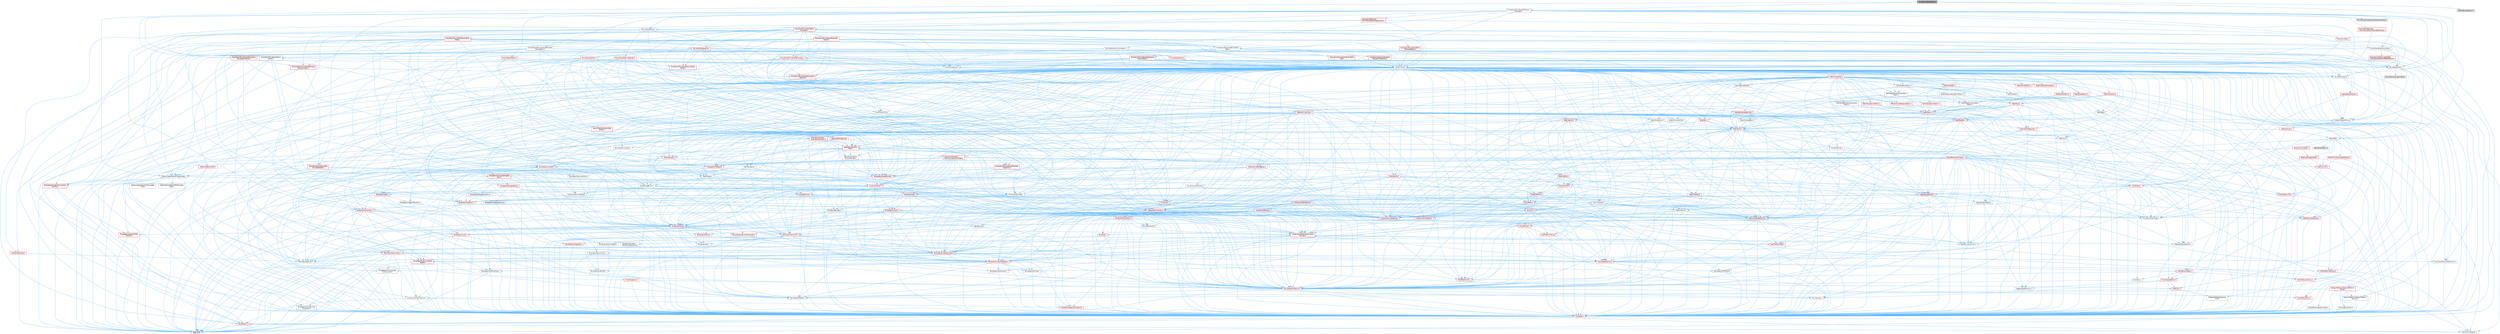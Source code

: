 digraph "MovieSceneMediaData.h"
{
 // INTERACTIVE_SVG=YES
 // LATEX_PDF_SIZE
  bgcolor="transparent";
  edge [fontname=Helvetica,fontsize=10,labelfontname=Helvetica,labelfontsize=10];
  node [fontname=Helvetica,fontsize=10,shape=box,height=0.2,width=0.4];
  Node1 [id="Node000001",label="MovieSceneMediaData.h",height=0.2,width=0.4,color="gray40", fillcolor="grey60", style="filled", fontcolor="black",tooltip=" "];
  Node1 -> Node2 [id="edge1_Node000001_Node000002",color="steelblue1",style="solid",tooltip=" "];
  Node2 [id="Node000002",label="Evaluation/MovieSceneProperty\lTemplate.h",height=0.2,width=0.4,color="grey40", fillcolor="white", style="filled",URL="$d9/d24/MovieScenePropertyTemplate_8h.html",tooltip=" "];
  Node2 -> Node3 [id="edge2_Node000002_Node000003",color="steelblue1",style="solid",tooltip=" "];
  Node3 [id="Node000003",label="CoreMinimal.h",height=0.2,width=0.4,color="grey40", fillcolor="white", style="filled",URL="$d7/d67/CoreMinimal_8h.html",tooltip=" "];
  Node3 -> Node4 [id="edge3_Node000003_Node000004",color="steelblue1",style="solid",tooltip=" "];
  Node4 [id="Node000004",label="CoreTypes.h",height=0.2,width=0.4,color="red", fillcolor="#FFF0F0", style="filled",URL="$dc/dec/CoreTypes_8h.html",tooltip=" "];
  Node4 -> Node5 [id="edge4_Node000004_Node000005",color="steelblue1",style="solid",tooltip=" "];
  Node5 [id="Node000005",label="HAL/Platform.h",height=0.2,width=0.4,color="red", fillcolor="#FFF0F0", style="filled",URL="$d9/dd0/Platform_8h.html",tooltip=" "];
  Node5 -> Node8 [id="edge5_Node000005_Node000008",color="steelblue1",style="solid",tooltip=" "];
  Node8 [id="Node000008",label="type_traits",height=0.2,width=0.4,color="grey60", fillcolor="#E0E0E0", style="filled",tooltip=" "];
  Node5 -> Node9 [id="edge6_Node000005_Node000009",color="steelblue1",style="solid",tooltip=" "];
  Node9 [id="Node000009",label="PreprocessorHelpers.h",height=0.2,width=0.4,color="grey40", fillcolor="white", style="filled",URL="$db/ddb/PreprocessorHelpers_8h.html",tooltip=" "];
  Node3 -> Node18 [id="edge7_Node000003_Node000018",color="steelblue1",style="solid",tooltip=" "];
  Node18 [id="Node000018",label="CoreFwd.h",height=0.2,width=0.4,color="red", fillcolor="#FFF0F0", style="filled",URL="$d1/d1e/CoreFwd_8h.html",tooltip=" "];
  Node18 -> Node4 [id="edge8_Node000018_Node000004",color="steelblue1",style="solid",tooltip=" "];
  Node18 -> Node19 [id="edge9_Node000018_Node000019",color="steelblue1",style="solid",tooltip=" "];
  Node19 [id="Node000019",label="Containers/ContainersFwd.h",height=0.2,width=0.4,color="grey40", fillcolor="white", style="filled",URL="$d4/d0a/ContainersFwd_8h.html",tooltip=" "];
  Node19 -> Node5 [id="edge10_Node000019_Node000005",color="steelblue1",style="solid",tooltip=" "];
  Node19 -> Node4 [id="edge11_Node000019_Node000004",color="steelblue1",style="solid",tooltip=" "];
  Node19 -> Node20 [id="edge12_Node000019_Node000020",color="steelblue1",style="solid",tooltip=" "];
  Node20 [id="Node000020",label="Traits/IsContiguousContainer.h",height=0.2,width=0.4,color="red", fillcolor="#FFF0F0", style="filled",URL="$d5/d3c/IsContiguousContainer_8h.html",tooltip=" "];
  Node20 -> Node4 [id="edge13_Node000020_Node000004",color="steelblue1",style="solid",tooltip=" "];
  Node18 -> Node24 [id="edge14_Node000018_Node000024",color="steelblue1",style="solid",tooltip=" "];
  Node24 [id="Node000024",label="UObject/UObjectHierarchy\lFwd.h",height=0.2,width=0.4,color="grey40", fillcolor="white", style="filled",URL="$d3/d13/UObjectHierarchyFwd_8h.html",tooltip=" "];
  Node3 -> Node24 [id="edge15_Node000003_Node000024",color="steelblue1",style="solid",tooltip=" "];
  Node3 -> Node19 [id="edge16_Node000003_Node000019",color="steelblue1",style="solid",tooltip=" "];
  Node3 -> Node25 [id="edge17_Node000003_Node000025",color="steelblue1",style="solid",tooltip=" "];
  Node25 [id="Node000025",label="Misc/VarArgs.h",height=0.2,width=0.4,color="grey40", fillcolor="white", style="filled",URL="$d5/d6f/VarArgs_8h.html",tooltip=" "];
  Node25 -> Node4 [id="edge18_Node000025_Node000004",color="steelblue1",style="solid",tooltip=" "];
  Node3 -> Node26 [id="edge19_Node000003_Node000026",color="steelblue1",style="solid",tooltip=" "];
  Node26 [id="Node000026",label="Logging/LogVerbosity.h",height=0.2,width=0.4,color="grey40", fillcolor="white", style="filled",URL="$d2/d8f/LogVerbosity_8h.html",tooltip=" "];
  Node26 -> Node4 [id="edge20_Node000026_Node000004",color="steelblue1",style="solid",tooltip=" "];
  Node3 -> Node27 [id="edge21_Node000003_Node000027",color="steelblue1",style="solid",tooltip=" "];
  Node27 [id="Node000027",label="Misc/OutputDevice.h",height=0.2,width=0.4,color="red", fillcolor="#FFF0F0", style="filled",URL="$d7/d32/OutputDevice_8h.html",tooltip=" "];
  Node27 -> Node18 [id="edge22_Node000027_Node000018",color="steelblue1",style="solid",tooltip=" "];
  Node27 -> Node4 [id="edge23_Node000027_Node000004",color="steelblue1",style="solid",tooltip=" "];
  Node27 -> Node26 [id="edge24_Node000027_Node000026",color="steelblue1",style="solid",tooltip=" "];
  Node27 -> Node25 [id="edge25_Node000027_Node000025",color="steelblue1",style="solid",tooltip=" "];
  Node3 -> Node33 [id="edge26_Node000003_Node000033",color="steelblue1",style="solid",tooltip=" "];
  Node33 [id="Node000033",label="HAL/PlatformCrt.h",height=0.2,width=0.4,color="red", fillcolor="#FFF0F0", style="filled",URL="$d8/d75/PlatformCrt_8h.html",tooltip=" "];
  Node3 -> Node43 [id="edge27_Node000003_Node000043",color="steelblue1",style="solid",tooltip=" "];
  Node43 [id="Node000043",label="HAL/PlatformMisc.h",height=0.2,width=0.4,color="red", fillcolor="#FFF0F0", style="filled",URL="$d0/df5/PlatformMisc_8h.html",tooltip=" "];
  Node43 -> Node4 [id="edge28_Node000043_Node000004",color="steelblue1",style="solid",tooltip=" "];
  Node3 -> Node62 [id="edge29_Node000003_Node000062",color="steelblue1",style="solid",tooltip=" "];
  Node62 [id="Node000062",label="Misc/AssertionMacros.h",height=0.2,width=0.4,color="red", fillcolor="#FFF0F0", style="filled",URL="$d0/dfa/AssertionMacros_8h.html",tooltip=" "];
  Node62 -> Node4 [id="edge30_Node000062_Node000004",color="steelblue1",style="solid",tooltip=" "];
  Node62 -> Node5 [id="edge31_Node000062_Node000005",color="steelblue1",style="solid",tooltip=" "];
  Node62 -> Node43 [id="edge32_Node000062_Node000043",color="steelblue1",style="solid",tooltip=" "];
  Node62 -> Node9 [id="edge33_Node000062_Node000009",color="steelblue1",style="solid",tooltip=" "];
  Node62 -> Node63 [id="edge34_Node000062_Node000063",color="steelblue1",style="solid",tooltip=" "];
  Node63 [id="Node000063",label="Templates/EnableIf.h",height=0.2,width=0.4,color="grey40", fillcolor="white", style="filled",URL="$d7/d60/EnableIf_8h.html",tooltip=" "];
  Node63 -> Node4 [id="edge35_Node000063_Node000004",color="steelblue1",style="solid",tooltip=" "];
  Node62 -> Node25 [id="edge36_Node000062_Node000025",color="steelblue1",style="solid",tooltip=" "];
  Node3 -> Node71 [id="edge37_Node000003_Node000071",color="steelblue1",style="solid",tooltip=" "];
  Node71 [id="Node000071",label="Templates/IsPointer.h",height=0.2,width=0.4,color="grey40", fillcolor="white", style="filled",URL="$d7/d05/IsPointer_8h.html",tooltip=" "];
  Node71 -> Node4 [id="edge38_Node000071_Node000004",color="steelblue1",style="solid",tooltip=" "];
  Node3 -> Node72 [id="edge39_Node000003_Node000072",color="steelblue1",style="solid",tooltip=" "];
  Node72 [id="Node000072",label="HAL/PlatformMemory.h",height=0.2,width=0.4,color="red", fillcolor="#FFF0F0", style="filled",URL="$de/d68/PlatformMemory_8h.html",tooltip=" "];
  Node72 -> Node4 [id="edge40_Node000072_Node000004",color="steelblue1",style="solid",tooltip=" "];
  Node3 -> Node55 [id="edge41_Node000003_Node000055",color="steelblue1",style="solid",tooltip=" "];
  Node55 [id="Node000055",label="HAL/PlatformAtomics.h",height=0.2,width=0.4,color="red", fillcolor="#FFF0F0", style="filled",URL="$d3/d36/PlatformAtomics_8h.html",tooltip=" "];
  Node55 -> Node4 [id="edge42_Node000055_Node000004",color="steelblue1",style="solid",tooltip=" "];
  Node3 -> Node77 [id="edge43_Node000003_Node000077",color="steelblue1",style="solid",tooltip=" "];
  Node77 [id="Node000077",label="Misc/Exec.h",height=0.2,width=0.4,color="grey40", fillcolor="white", style="filled",URL="$de/ddb/Exec_8h.html",tooltip=" "];
  Node77 -> Node4 [id="edge44_Node000077_Node000004",color="steelblue1",style="solid",tooltip=" "];
  Node77 -> Node62 [id="edge45_Node000077_Node000062",color="steelblue1",style="solid",tooltip=" "];
  Node3 -> Node78 [id="edge46_Node000003_Node000078",color="steelblue1",style="solid",tooltip=" "];
  Node78 [id="Node000078",label="HAL/MemoryBase.h",height=0.2,width=0.4,color="red", fillcolor="#FFF0F0", style="filled",URL="$d6/d9f/MemoryBase_8h.html",tooltip=" "];
  Node78 -> Node4 [id="edge47_Node000078_Node000004",color="steelblue1",style="solid",tooltip=" "];
  Node78 -> Node55 [id="edge48_Node000078_Node000055",color="steelblue1",style="solid",tooltip=" "];
  Node78 -> Node33 [id="edge49_Node000078_Node000033",color="steelblue1",style="solid",tooltip=" "];
  Node78 -> Node77 [id="edge50_Node000078_Node000077",color="steelblue1",style="solid",tooltip=" "];
  Node78 -> Node27 [id="edge51_Node000078_Node000027",color="steelblue1",style="solid",tooltip=" "];
  Node3 -> Node88 [id="edge52_Node000003_Node000088",color="steelblue1",style="solid",tooltip=" "];
  Node88 [id="Node000088",label="HAL/UnrealMemory.h",height=0.2,width=0.4,color="red", fillcolor="#FFF0F0", style="filled",URL="$d9/d96/UnrealMemory_8h.html",tooltip=" "];
  Node88 -> Node4 [id="edge53_Node000088_Node000004",color="steelblue1",style="solid",tooltip=" "];
  Node88 -> Node78 [id="edge54_Node000088_Node000078",color="steelblue1",style="solid",tooltip=" "];
  Node88 -> Node72 [id="edge55_Node000088_Node000072",color="steelblue1",style="solid",tooltip=" "];
  Node88 -> Node71 [id="edge56_Node000088_Node000071",color="steelblue1",style="solid",tooltip=" "];
  Node3 -> Node90 [id="edge57_Node000003_Node000090",color="steelblue1",style="solid",tooltip=" "];
  Node90 [id="Node000090",label="Templates/IsArithmetic.h",height=0.2,width=0.4,color="grey40", fillcolor="white", style="filled",URL="$d2/d5d/IsArithmetic_8h.html",tooltip=" "];
  Node90 -> Node4 [id="edge58_Node000090_Node000004",color="steelblue1",style="solid",tooltip=" "];
  Node3 -> Node84 [id="edge59_Node000003_Node000084",color="steelblue1",style="solid",tooltip=" "];
  Node84 [id="Node000084",label="Templates/AndOrNot.h",height=0.2,width=0.4,color="grey40", fillcolor="white", style="filled",URL="$db/d0a/AndOrNot_8h.html",tooltip=" "];
  Node84 -> Node4 [id="edge60_Node000084_Node000004",color="steelblue1",style="solid",tooltip=" "];
  Node3 -> Node91 [id="edge61_Node000003_Node000091",color="steelblue1",style="solid",tooltip=" "];
  Node91 [id="Node000091",label="Templates/IsPODType.h",height=0.2,width=0.4,color="grey40", fillcolor="white", style="filled",URL="$d7/db1/IsPODType_8h.html",tooltip=" "];
  Node91 -> Node4 [id="edge62_Node000091_Node000004",color="steelblue1",style="solid",tooltip=" "];
  Node3 -> Node92 [id="edge63_Node000003_Node000092",color="steelblue1",style="solid",tooltip=" "];
  Node92 [id="Node000092",label="Templates/IsUECoreType.h",height=0.2,width=0.4,color="grey40", fillcolor="white", style="filled",URL="$d1/db8/IsUECoreType_8h.html",tooltip=" "];
  Node92 -> Node4 [id="edge64_Node000092_Node000004",color="steelblue1",style="solid",tooltip=" "];
  Node92 -> Node8 [id="edge65_Node000092_Node000008",color="steelblue1",style="solid",tooltip=" "];
  Node3 -> Node85 [id="edge66_Node000003_Node000085",color="steelblue1",style="solid",tooltip=" "];
  Node85 [id="Node000085",label="Templates/IsTriviallyCopy\lConstructible.h",height=0.2,width=0.4,color="grey40", fillcolor="white", style="filled",URL="$d3/d78/IsTriviallyCopyConstructible_8h.html",tooltip=" "];
  Node85 -> Node4 [id="edge67_Node000085_Node000004",color="steelblue1",style="solid",tooltip=" "];
  Node85 -> Node8 [id="edge68_Node000085_Node000008",color="steelblue1",style="solid",tooltip=" "];
  Node3 -> Node93 [id="edge69_Node000003_Node000093",color="steelblue1",style="solid",tooltip=" "];
  Node93 [id="Node000093",label="Templates/UnrealTypeTraits.h",height=0.2,width=0.4,color="red", fillcolor="#FFF0F0", style="filled",URL="$d2/d2d/UnrealTypeTraits_8h.html",tooltip=" "];
  Node93 -> Node4 [id="edge70_Node000093_Node000004",color="steelblue1",style="solid",tooltip=" "];
  Node93 -> Node71 [id="edge71_Node000093_Node000071",color="steelblue1",style="solid",tooltip=" "];
  Node93 -> Node62 [id="edge72_Node000093_Node000062",color="steelblue1",style="solid",tooltip=" "];
  Node93 -> Node84 [id="edge73_Node000093_Node000084",color="steelblue1",style="solid",tooltip=" "];
  Node93 -> Node63 [id="edge74_Node000093_Node000063",color="steelblue1",style="solid",tooltip=" "];
  Node93 -> Node90 [id="edge75_Node000093_Node000090",color="steelblue1",style="solid",tooltip=" "];
  Node93 -> Node91 [id="edge76_Node000093_Node000091",color="steelblue1",style="solid",tooltip=" "];
  Node93 -> Node92 [id="edge77_Node000093_Node000092",color="steelblue1",style="solid",tooltip=" "];
  Node93 -> Node85 [id="edge78_Node000093_Node000085",color="steelblue1",style="solid",tooltip=" "];
  Node3 -> Node63 [id="edge79_Node000003_Node000063",color="steelblue1",style="solid",tooltip=" "];
  Node3 -> Node95 [id="edge80_Node000003_Node000095",color="steelblue1",style="solid",tooltip=" "];
  Node95 [id="Node000095",label="Templates/RemoveReference.h",height=0.2,width=0.4,color="grey40", fillcolor="white", style="filled",URL="$da/dbe/RemoveReference_8h.html",tooltip=" "];
  Node95 -> Node4 [id="edge81_Node000095_Node000004",color="steelblue1",style="solid",tooltip=" "];
  Node3 -> Node96 [id="edge82_Node000003_Node000096",color="steelblue1",style="solid",tooltip=" "];
  Node96 [id="Node000096",label="Templates/IntegralConstant.h",height=0.2,width=0.4,color="grey40", fillcolor="white", style="filled",URL="$db/d1b/IntegralConstant_8h.html",tooltip=" "];
  Node96 -> Node4 [id="edge83_Node000096_Node000004",color="steelblue1",style="solid",tooltip=" "];
  Node3 -> Node97 [id="edge84_Node000003_Node000097",color="steelblue1",style="solid",tooltip=" "];
  Node97 [id="Node000097",label="Templates/IsClass.h",height=0.2,width=0.4,color="grey40", fillcolor="white", style="filled",URL="$db/dcb/IsClass_8h.html",tooltip=" "];
  Node97 -> Node4 [id="edge85_Node000097_Node000004",color="steelblue1",style="solid",tooltip=" "];
  Node3 -> Node98 [id="edge86_Node000003_Node000098",color="steelblue1",style="solid",tooltip=" "];
  Node98 [id="Node000098",label="Templates/TypeCompatible\lBytes.h",height=0.2,width=0.4,color="red", fillcolor="#FFF0F0", style="filled",URL="$df/d0a/TypeCompatibleBytes_8h.html",tooltip=" "];
  Node98 -> Node4 [id="edge87_Node000098_Node000004",color="steelblue1",style="solid",tooltip=" "];
  Node98 -> Node8 [id="edge88_Node000098_Node000008",color="steelblue1",style="solid",tooltip=" "];
  Node3 -> Node20 [id="edge89_Node000003_Node000020",color="steelblue1",style="solid",tooltip=" "];
  Node3 -> Node99 [id="edge90_Node000003_Node000099",color="steelblue1",style="solid",tooltip=" "];
  Node99 [id="Node000099",label="Templates/UnrealTemplate.h",height=0.2,width=0.4,color="red", fillcolor="#FFF0F0", style="filled",URL="$d4/d24/UnrealTemplate_8h.html",tooltip=" "];
  Node99 -> Node4 [id="edge91_Node000099_Node000004",color="steelblue1",style="solid",tooltip=" "];
  Node99 -> Node71 [id="edge92_Node000099_Node000071",color="steelblue1",style="solid",tooltip=" "];
  Node99 -> Node88 [id="edge93_Node000099_Node000088",color="steelblue1",style="solid",tooltip=" "];
  Node99 -> Node93 [id="edge94_Node000099_Node000093",color="steelblue1",style="solid",tooltip=" "];
  Node99 -> Node95 [id="edge95_Node000099_Node000095",color="steelblue1",style="solid",tooltip=" "];
  Node99 -> Node65 [id="edge96_Node000099_Node000065",color="steelblue1",style="solid",tooltip=" "];
  Node65 [id="Node000065",label="Templates/Requires.h",height=0.2,width=0.4,color="grey40", fillcolor="white", style="filled",URL="$dc/d96/Requires_8h.html",tooltip=" "];
  Node65 -> Node63 [id="edge97_Node000065_Node000063",color="steelblue1",style="solid",tooltip=" "];
  Node65 -> Node8 [id="edge98_Node000065_Node000008",color="steelblue1",style="solid",tooltip=" "];
  Node99 -> Node98 [id="edge99_Node000099_Node000098",color="steelblue1",style="solid",tooltip=" "];
  Node99 -> Node20 [id="edge100_Node000099_Node000020",color="steelblue1",style="solid",tooltip=" "];
  Node99 -> Node8 [id="edge101_Node000099_Node000008",color="steelblue1",style="solid",tooltip=" "];
  Node3 -> Node48 [id="edge102_Node000003_Node000048",color="steelblue1",style="solid",tooltip=" "];
  Node48 [id="Node000048",label="Math/NumericLimits.h",height=0.2,width=0.4,color="grey40", fillcolor="white", style="filled",URL="$df/d1b/NumericLimits_8h.html",tooltip=" "];
  Node48 -> Node4 [id="edge103_Node000048_Node000004",color="steelblue1",style="solid",tooltip=" "];
  Node3 -> Node103 [id="edge104_Node000003_Node000103",color="steelblue1",style="solid",tooltip=" "];
  Node103 [id="Node000103",label="HAL/PlatformMath.h",height=0.2,width=0.4,color="red", fillcolor="#FFF0F0", style="filled",URL="$dc/d53/PlatformMath_8h.html",tooltip=" "];
  Node103 -> Node4 [id="edge105_Node000103_Node000004",color="steelblue1",style="solid",tooltip=" "];
  Node3 -> Node86 [id="edge106_Node000003_Node000086",color="steelblue1",style="solid",tooltip=" "];
  Node86 [id="Node000086",label="Templates/IsTriviallyCopy\lAssignable.h",height=0.2,width=0.4,color="grey40", fillcolor="white", style="filled",URL="$d2/df2/IsTriviallyCopyAssignable_8h.html",tooltip=" "];
  Node86 -> Node4 [id="edge107_Node000086_Node000004",color="steelblue1",style="solid",tooltip=" "];
  Node86 -> Node8 [id="edge108_Node000086_Node000008",color="steelblue1",style="solid",tooltip=" "];
  Node3 -> Node111 [id="edge109_Node000003_Node000111",color="steelblue1",style="solid",tooltip=" "];
  Node111 [id="Node000111",label="Templates/MemoryOps.h",height=0.2,width=0.4,color="red", fillcolor="#FFF0F0", style="filled",URL="$db/dea/MemoryOps_8h.html",tooltip=" "];
  Node111 -> Node4 [id="edge110_Node000111_Node000004",color="steelblue1",style="solid",tooltip=" "];
  Node111 -> Node88 [id="edge111_Node000111_Node000088",color="steelblue1",style="solid",tooltip=" "];
  Node111 -> Node86 [id="edge112_Node000111_Node000086",color="steelblue1",style="solid",tooltip=" "];
  Node111 -> Node85 [id="edge113_Node000111_Node000085",color="steelblue1",style="solid",tooltip=" "];
  Node111 -> Node65 [id="edge114_Node000111_Node000065",color="steelblue1",style="solid",tooltip=" "];
  Node111 -> Node93 [id="edge115_Node000111_Node000093",color="steelblue1",style="solid",tooltip=" "];
  Node111 -> Node8 [id="edge116_Node000111_Node000008",color="steelblue1",style="solid",tooltip=" "];
  Node3 -> Node112 [id="edge117_Node000003_Node000112",color="steelblue1",style="solid",tooltip=" "];
  Node112 [id="Node000112",label="Containers/ContainerAllocation\lPolicies.h",height=0.2,width=0.4,color="red", fillcolor="#FFF0F0", style="filled",URL="$d7/dff/ContainerAllocationPolicies_8h.html",tooltip=" "];
  Node112 -> Node4 [id="edge118_Node000112_Node000004",color="steelblue1",style="solid",tooltip=" "];
  Node112 -> Node112 [id="edge119_Node000112_Node000112",color="steelblue1",style="solid",tooltip=" "];
  Node112 -> Node103 [id="edge120_Node000112_Node000103",color="steelblue1",style="solid",tooltip=" "];
  Node112 -> Node88 [id="edge121_Node000112_Node000088",color="steelblue1",style="solid",tooltip=" "];
  Node112 -> Node48 [id="edge122_Node000112_Node000048",color="steelblue1",style="solid",tooltip=" "];
  Node112 -> Node62 [id="edge123_Node000112_Node000062",color="steelblue1",style="solid",tooltip=" "];
  Node112 -> Node111 [id="edge124_Node000112_Node000111",color="steelblue1",style="solid",tooltip=" "];
  Node112 -> Node98 [id="edge125_Node000112_Node000098",color="steelblue1",style="solid",tooltip=" "];
  Node112 -> Node8 [id="edge126_Node000112_Node000008",color="steelblue1",style="solid",tooltip=" "];
  Node3 -> Node115 [id="edge127_Node000003_Node000115",color="steelblue1",style="solid",tooltip=" "];
  Node115 [id="Node000115",label="Templates/IsEnumClass.h",height=0.2,width=0.4,color="grey40", fillcolor="white", style="filled",URL="$d7/d15/IsEnumClass_8h.html",tooltip=" "];
  Node115 -> Node4 [id="edge128_Node000115_Node000004",color="steelblue1",style="solid",tooltip=" "];
  Node115 -> Node84 [id="edge129_Node000115_Node000084",color="steelblue1",style="solid",tooltip=" "];
  Node3 -> Node116 [id="edge130_Node000003_Node000116",color="steelblue1",style="solid",tooltip=" "];
  Node116 [id="Node000116",label="HAL/PlatformProperties.h",height=0.2,width=0.4,color="red", fillcolor="#FFF0F0", style="filled",URL="$d9/db0/PlatformProperties_8h.html",tooltip=" "];
  Node116 -> Node4 [id="edge131_Node000116_Node000004",color="steelblue1",style="solid",tooltip=" "];
  Node3 -> Node119 [id="edge132_Node000003_Node000119",color="steelblue1",style="solid",tooltip=" "];
  Node119 [id="Node000119",label="Misc/EngineVersionBase.h",height=0.2,width=0.4,color="grey40", fillcolor="white", style="filled",URL="$d5/d2b/EngineVersionBase_8h.html",tooltip=" "];
  Node119 -> Node4 [id="edge133_Node000119_Node000004",color="steelblue1",style="solid",tooltip=" "];
  Node3 -> Node120 [id="edge134_Node000003_Node000120",color="steelblue1",style="solid",tooltip=" "];
  Node120 [id="Node000120",label="Internationalization\l/TextNamespaceFwd.h",height=0.2,width=0.4,color="grey40", fillcolor="white", style="filled",URL="$d8/d97/TextNamespaceFwd_8h.html",tooltip=" "];
  Node120 -> Node4 [id="edge135_Node000120_Node000004",color="steelblue1",style="solid",tooltip=" "];
  Node3 -> Node121 [id="edge136_Node000003_Node000121",color="steelblue1",style="solid",tooltip=" "];
  Node121 [id="Node000121",label="Serialization/Archive.h",height=0.2,width=0.4,color="red", fillcolor="#FFF0F0", style="filled",URL="$d7/d3b/Archive_8h.html",tooltip=" "];
  Node121 -> Node18 [id="edge137_Node000121_Node000018",color="steelblue1",style="solid",tooltip=" "];
  Node121 -> Node4 [id="edge138_Node000121_Node000004",color="steelblue1",style="solid",tooltip=" "];
  Node121 -> Node116 [id="edge139_Node000121_Node000116",color="steelblue1",style="solid",tooltip=" "];
  Node121 -> Node120 [id="edge140_Node000121_Node000120",color="steelblue1",style="solid",tooltip=" "];
  Node121 -> Node62 [id="edge141_Node000121_Node000062",color="steelblue1",style="solid",tooltip=" "];
  Node121 -> Node119 [id="edge142_Node000121_Node000119",color="steelblue1",style="solid",tooltip=" "];
  Node121 -> Node25 [id="edge143_Node000121_Node000025",color="steelblue1",style="solid",tooltip=" "];
  Node121 -> Node63 [id="edge144_Node000121_Node000063",color="steelblue1",style="solid",tooltip=" "];
  Node121 -> Node115 [id="edge145_Node000121_Node000115",color="steelblue1",style="solid",tooltip=" "];
  Node121 -> Node99 [id="edge146_Node000121_Node000099",color="steelblue1",style="solid",tooltip=" "];
  Node121 -> Node124 [id="edge147_Node000121_Node000124",color="steelblue1",style="solid",tooltip=" "];
  Node124 [id="Node000124",label="UObject/ObjectVersion.h",height=0.2,width=0.4,color="grey40", fillcolor="white", style="filled",URL="$da/d63/ObjectVersion_8h.html",tooltip=" "];
  Node124 -> Node4 [id="edge148_Node000124_Node000004",color="steelblue1",style="solid",tooltip=" "];
  Node3 -> Node125 [id="edge149_Node000003_Node000125",color="steelblue1",style="solid",tooltip=" "];
  Node125 [id="Node000125",label="Templates/Less.h",height=0.2,width=0.4,color="grey40", fillcolor="white", style="filled",URL="$de/dc8/Less_8h.html",tooltip=" "];
  Node125 -> Node4 [id="edge150_Node000125_Node000004",color="steelblue1",style="solid",tooltip=" "];
  Node125 -> Node99 [id="edge151_Node000125_Node000099",color="steelblue1",style="solid",tooltip=" "];
  Node3 -> Node126 [id="edge152_Node000003_Node000126",color="steelblue1",style="solid",tooltip=" "];
  Node126 [id="Node000126",label="Templates/Sorting.h",height=0.2,width=0.4,color="red", fillcolor="#FFF0F0", style="filled",URL="$d3/d9e/Sorting_8h.html",tooltip=" "];
  Node126 -> Node4 [id="edge153_Node000126_Node000004",color="steelblue1",style="solid",tooltip=" "];
  Node126 -> Node103 [id="edge154_Node000126_Node000103",color="steelblue1",style="solid",tooltip=" "];
  Node126 -> Node125 [id="edge155_Node000126_Node000125",color="steelblue1",style="solid",tooltip=" "];
  Node3 -> Node137 [id="edge156_Node000003_Node000137",color="steelblue1",style="solid",tooltip=" "];
  Node137 [id="Node000137",label="Misc/Char.h",height=0.2,width=0.4,color="red", fillcolor="#FFF0F0", style="filled",URL="$d0/d58/Char_8h.html",tooltip=" "];
  Node137 -> Node4 [id="edge157_Node000137_Node000004",color="steelblue1",style="solid",tooltip=" "];
  Node137 -> Node8 [id="edge158_Node000137_Node000008",color="steelblue1",style="solid",tooltip=" "];
  Node3 -> Node140 [id="edge159_Node000003_Node000140",color="steelblue1",style="solid",tooltip=" "];
  Node140 [id="Node000140",label="GenericPlatform/GenericPlatform\lStricmp.h",height=0.2,width=0.4,color="grey40", fillcolor="white", style="filled",URL="$d2/d86/GenericPlatformStricmp_8h.html",tooltip=" "];
  Node140 -> Node4 [id="edge160_Node000140_Node000004",color="steelblue1",style="solid",tooltip=" "];
  Node3 -> Node141 [id="edge161_Node000003_Node000141",color="steelblue1",style="solid",tooltip=" "];
  Node141 [id="Node000141",label="GenericPlatform/GenericPlatform\lString.h",height=0.2,width=0.4,color="red", fillcolor="#FFF0F0", style="filled",URL="$dd/d20/GenericPlatformString_8h.html",tooltip=" "];
  Node141 -> Node4 [id="edge162_Node000141_Node000004",color="steelblue1",style="solid",tooltip=" "];
  Node141 -> Node140 [id="edge163_Node000141_Node000140",color="steelblue1",style="solid",tooltip=" "];
  Node141 -> Node63 [id="edge164_Node000141_Node000063",color="steelblue1",style="solid",tooltip=" "];
  Node141 -> Node8 [id="edge165_Node000141_Node000008",color="steelblue1",style="solid",tooltip=" "];
  Node3 -> Node74 [id="edge166_Node000003_Node000074",color="steelblue1",style="solid",tooltip=" "];
  Node74 [id="Node000074",label="HAL/PlatformString.h",height=0.2,width=0.4,color="red", fillcolor="#FFF0F0", style="filled",URL="$db/db5/PlatformString_8h.html",tooltip=" "];
  Node74 -> Node4 [id="edge167_Node000074_Node000004",color="steelblue1",style="solid",tooltip=" "];
  Node3 -> Node144 [id="edge168_Node000003_Node000144",color="steelblue1",style="solid",tooltip=" "];
  Node144 [id="Node000144",label="Misc/CString.h",height=0.2,width=0.4,color="red", fillcolor="#FFF0F0", style="filled",URL="$d2/d49/CString_8h.html",tooltip=" "];
  Node144 -> Node4 [id="edge169_Node000144_Node000004",color="steelblue1",style="solid",tooltip=" "];
  Node144 -> Node33 [id="edge170_Node000144_Node000033",color="steelblue1",style="solid",tooltip=" "];
  Node144 -> Node74 [id="edge171_Node000144_Node000074",color="steelblue1",style="solid",tooltip=" "];
  Node144 -> Node62 [id="edge172_Node000144_Node000062",color="steelblue1",style="solid",tooltip=" "];
  Node144 -> Node137 [id="edge173_Node000144_Node000137",color="steelblue1",style="solid",tooltip=" "];
  Node144 -> Node25 [id="edge174_Node000144_Node000025",color="steelblue1",style="solid",tooltip=" "];
  Node3 -> Node145 [id="edge175_Node000003_Node000145",color="steelblue1",style="solid",tooltip=" "];
  Node145 [id="Node000145",label="Misc/Crc.h",height=0.2,width=0.4,color="red", fillcolor="#FFF0F0", style="filled",URL="$d4/dd2/Crc_8h.html",tooltip=" "];
  Node145 -> Node4 [id="edge176_Node000145_Node000004",color="steelblue1",style="solid",tooltip=" "];
  Node145 -> Node74 [id="edge177_Node000145_Node000074",color="steelblue1",style="solid",tooltip=" "];
  Node145 -> Node62 [id="edge178_Node000145_Node000062",color="steelblue1",style="solid",tooltip=" "];
  Node145 -> Node144 [id="edge179_Node000145_Node000144",color="steelblue1",style="solid",tooltip=" "];
  Node145 -> Node137 [id="edge180_Node000145_Node000137",color="steelblue1",style="solid",tooltip=" "];
  Node145 -> Node93 [id="edge181_Node000145_Node000093",color="steelblue1",style="solid",tooltip=" "];
  Node3 -> Node136 [id="edge182_Node000003_Node000136",color="steelblue1",style="solid",tooltip=" "];
  Node136 [id="Node000136",label="Math/UnrealMathUtility.h",height=0.2,width=0.4,color="red", fillcolor="#FFF0F0", style="filled",URL="$db/db8/UnrealMathUtility_8h.html",tooltip=" "];
  Node136 -> Node4 [id="edge183_Node000136_Node000004",color="steelblue1",style="solid",tooltip=" "];
  Node136 -> Node62 [id="edge184_Node000136_Node000062",color="steelblue1",style="solid",tooltip=" "];
  Node136 -> Node103 [id="edge185_Node000136_Node000103",color="steelblue1",style="solid",tooltip=" "];
  Node136 -> Node65 [id="edge186_Node000136_Node000065",color="steelblue1",style="solid",tooltip=" "];
  Node3 -> Node146 [id="edge187_Node000003_Node000146",color="steelblue1",style="solid",tooltip=" "];
  Node146 [id="Node000146",label="Containers/UnrealString.h",height=0.2,width=0.4,color="red", fillcolor="#FFF0F0", style="filled",URL="$d5/dba/UnrealString_8h.html",tooltip=" "];
  Node3 -> Node150 [id="edge188_Node000003_Node000150",color="steelblue1",style="solid",tooltip=" "];
  Node150 [id="Node000150",label="Containers/Array.h",height=0.2,width=0.4,color="red", fillcolor="#FFF0F0", style="filled",URL="$df/dd0/Array_8h.html",tooltip=" "];
  Node150 -> Node4 [id="edge189_Node000150_Node000004",color="steelblue1",style="solid",tooltip=" "];
  Node150 -> Node62 [id="edge190_Node000150_Node000062",color="steelblue1",style="solid",tooltip=" "];
  Node150 -> Node88 [id="edge191_Node000150_Node000088",color="steelblue1",style="solid",tooltip=" "];
  Node150 -> Node93 [id="edge192_Node000150_Node000093",color="steelblue1",style="solid",tooltip=" "];
  Node150 -> Node99 [id="edge193_Node000150_Node000099",color="steelblue1",style="solid",tooltip=" "];
  Node150 -> Node112 [id="edge194_Node000150_Node000112",color="steelblue1",style="solid",tooltip=" "];
  Node150 -> Node121 [id="edge195_Node000150_Node000121",color="steelblue1",style="solid",tooltip=" "];
  Node150 -> Node129 [id="edge196_Node000150_Node000129",color="steelblue1",style="solid",tooltip=" "];
  Node129 [id="Node000129",label="Templates/Invoke.h",height=0.2,width=0.4,color="red", fillcolor="#FFF0F0", style="filled",URL="$d7/deb/Invoke_8h.html",tooltip=" "];
  Node129 -> Node4 [id="edge197_Node000129_Node000004",color="steelblue1",style="solid",tooltip=" "];
  Node129 -> Node99 [id="edge198_Node000129_Node000099",color="steelblue1",style="solid",tooltip=" "];
  Node129 -> Node8 [id="edge199_Node000129_Node000008",color="steelblue1",style="solid",tooltip=" "];
  Node150 -> Node125 [id="edge200_Node000150_Node000125",color="steelblue1",style="solid",tooltip=" "];
  Node150 -> Node172 [id="edge201_Node000150_Node000172",color="steelblue1",style="solid",tooltip=" "];
  Node172 [id="Node000172",label="Templates/LosesQualifiers\lFromTo.h",height=0.2,width=0.4,color="red", fillcolor="#FFF0F0", style="filled",URL="$d2/db3/LosesQualifiersFromTo_8h.html",tooltip=" "];
  Node172 -> Node8 [id="edge202_Node000172_Node000008",color="steelblue1",style="solid",tooltip=" "];
  Node150 -> Node65 [id="edge203_Node000150_Node000065",color="steelblue1",style="solid",tooltip=" "];
  Node150 -> Node126 [id="edge204_Node000150_Node000126",color="steelblue1",style="solid",tooltip=" "];
  Node150 -> Node173 [id="edge205_Node000150_Node000173",color="steelblue1",style="solid",tooltip=" "];
  Node173 [id="Node000173",label="Templates/AlignmentTemplates.h",height=0.2,width=0.4,color="red", fillcolor="#FFF0F0", style="filled",URL="$dd/d32/AlignmentTemplates_8h.html",tooltip=" "];
  Node173 -> Node4 [id="edge206_Node000173_Node000004",color="steelblue1",style="solid",tooltip=" "];
  Node173 -> Node71 [id="edge207_Node000173_Node000071",color="steelblue1",style="solid",tooltip=" "];
  Node150 -> Node8 [id="edge208_Node000150_Node000008",color="steelblue1",style="solid",tooltip=" "];
  Node3 -> Node174 [id="edge209_Node000003_Node000174",color="steelblue1",style="solid",tooltip=" "];
  Node174 [id="Node000174",label="Misc/FrameNumber.h",height=0.2,width=0.4,color="grey40", fillcolor="white", style="filled",URL="$dd/dbd/FrameNumber_8h.html",tooltip=" "];
  Node174 -> Node4 [id="edge210_Node000174_Node000004",color="steelblue1",style="solid",tooltip=" "];
  Node174 -> Node48 [id="edge211_Node000174_Node000048",color="steelblue1",style="solid",tooltip=" "];
  Node174 -> Node136 [id="edge212_Node000174_Node000136",color="steelblue1",style="solid",tooltip=" "];
  Node174 -> Node63 [id="edge213_Node000174_Node000063",color="steelblue1",style="solid",tooltip=" "];
  Node174 -> Node93 [id="edge214_Node000174_Node000093",color="steelblue1",style="solid",tooltip=" "];
  Node3 -> Node175 [id="edge215_Node000003_Node000175",color="steelblue1",style="solid",tooltip=" "];
  Node175 [id="Node000175",label="Misc/Timespan.h",height=0.2,width=0.4,color="grey40", fillcolor="white", style="filled",URL="$da/dd9/Timespan_8h.html",tooltip=" "];
  Node175 -> Node4 [id="edge216_Node000175_Node000004",color="steelblue1",style="solid",tooltip=" "];
  Node175 -> Node176 [id="edge217_Node000175_Node000176",color="steelblue1",style="solid",tooltip=" "];
  Node176 [id="Node000176",label="Math/Interval.h",height=0.2,width=0.4,color="grey40", fillcolor="white", style="filled",URL="$d1/d55/Interval_8h.html",tooltip=" "];
  Node176 -> Node4 [id="edge218_Node000176_Node000004",color="steelblue1",style="solid",tooltip=" "];
  Node176 -> Node90 [id="edge219_Node000176_Node000090",color="steelblue1",style="solid",tooltip=" "];
  Node176 -> Node93 [id="edge220_Node000176_Node000093",color="steelblue1",style="solid",tooltip=" "];
  Node176 -> Node48 [id="edge221_Node000176_Node000048",color="steelblue1",style="solid",tooltip=" "];
  Node176 -> Node136 [id="edge222_Node000176_Node000136",color="steelblue1",style="solid",tooltip=" "];
  Node175 -> Node136 [id="edge223_Node000175_Node000136",color="steelblue1",style="solid",tooltip=" "];
  Node175 -> Node62 [id="edge224_Node000175_Node000062",color="steelblue1",style="solid",tooltip=" "];
  Node3 -> Node177 [id="edge225_Node000003_Node000177",color="steelblue1",style="solid",tooltip=" "];
  Node177 [id="Node000177",label="Containers/StringConv.h",height=0.2,width=0.4,color="red", fillcolor="#FFF0F0", style="filled",URL="$d3/ddf/StringConv_8h.html",tooltip=" "];
  Node177 -> Node4 [id="edge226_Node000177_Node000004",color="steelblue1",style="solid",tooltip=" "];
  Node177 -> Node62 [id="edge227_Node000177_Node000062",color="steelblue1",style="solid",tooltip=" "];
  Node177 -> Node112 [id="edge228_Node000177_Node000112",color="steelblue1",style="solid",tooltip=" "];
  Node177 -> Node150 [id="edge229_Node000177_Node000150",color="steelblue1",style="solid",tooltip=" "];
  Node177 -> Node144 [id="edge230_Node000177_Node000144",color="steelblue1",style="solid",tooltip=" "];
  Node177 -> Node178 [id="edge231_Node000177_Node000178",color="steelblue1",style="solid",tooltip=" "];
  Node178 [id="Node000178",label="Templates/IsArray.h",height=0.2,width=0.4,color="grey40", fillcolor="white", style="filled",URL="$d8/d8d/IsArray_8h.html",tooltip=" "];
  Node178 -> Node4 [id="edge232_Node000178_Node000004",color="steelblue1",style="solid",tooltip=" "];
  Node177 -> Node99 [id="edge233_Node000177_Node000099",color="steelblue1",style="solid",tooltip=" "];
  Node177 -> Node93 [id="edge234_Node000177_Node000093",color="steelblue1",style="solid",tooltip=" "];
  Node177 -> Node20 [id="edge235_Node000177_Node000020",color="steelblue1",style="solid",tooltip=" "];
  Node177 -> Node8 [id="edge236_Node000177_Node000008",color="steelblue1",style="solid",tooltip=" "];
  Node3 -> Node179 [id="edge237_Node000003_Node000179",color="steelblue1",style="solid",tooltip=" "];
  Node179 [id="Node000179",label="UObject/UnrealNames.h",height=0.2,width=0.4,color="red", fillcolor="#FFF0F0", style="filled",URL="$d8/db1/UnrealNames_8h.html",tooltip=" "];
  Node179 -> Node4 [id="edge238_Node000179_Node000004",color="steelblue1",style="solid",tooltip=" "];
  Node3 -> Node181 [id="edge239_Node000003_Node000181",color="steelblue1",style="solid",tooltip=" "];
  Node181 [id="Node000181",label="UObject/NameTypes.h",height=0.2,width=0.4,color="red", fillcolor="#FFF0F0", style="filled",URL="$d6/d35/NameTypes_8h.html",tooltip=" "];
  Node181 -> Node4 [id="edge240_Node000181_Node000004",color="steelblue1",style="solid",tooltip=" "];
  Node181 -> Node62 [id="edge241_Node000181_Node000062",color="steelblue1",style="solid",tooltip=" "];
  Node181 -> Node88 [id="edge242_Node000181_Node000088",color="steelblue1",style="solid",tooltip=" "];
  Node181 -> Node93 [id="edge243_Node000181_Node000093",color="steelblue1",style="solid",tooltip=" "];
  Node181 -> Node99 [id="edge244_Node000181_Node000099",color="steelblue1",style="solid",tooltip=" "];
  Node181 -> Node146 [id="edge245_Node000181_Node000146",color="steelblue1",style="solid",tooltip=" "];
  Node181 -> Node177 [id="edge246_Node000181_Node000177",color="steelblue1",style="solid",tooltip=" "];
  Node181 -> Node179 [id="edge247_Node000181_Node000179",color="steelblue1",style="solid",tooltip=" "];
  Node3 -> Node189 [id="edge248_Node000003_Node000189",color="steelblue1",style="solid",tooltip=" "];
  Node189 [id="Node000189",label="Misc/Parse.h",height=0.2,width=0.4,color="red", fillcolor="#FFF0F0", style="filled",URL="$dc/d71/Parse_8h.html",tooltip=" "];
  Node189 -> Node146 [id="edge249_Node000189_Node000146",color="steelblue1",style="solid",tooltip=" "];
  Node189 -> Node4 [id="edge250_Node000189_Node000004",color="steelblue1",style="solid",tooltip=" "];
  Node189 -> Node33 [id="edge251_Node000189_Node000033",color="steelblue1",style="solid",tooltip=" "];
  Node189 -> Node50 [id="edge252_Node000189_Node000050",color="steelblue1",style="solid",tooltip=" "];
  Node50 [id="Node000050",label="Misc/EnumClassFlags.h",height=0.2,width=0.4,color="grey40", fillcolor="white", style="filled",URL="$d8/de7/EnumClassFlags_8h.html",tooltip=" "];
  Node189 -> Node190 [id="edge253_Node000189_Node000190",color="steelblue1",style="solid",tooltip=" "];
  Node190 [id="Node000190",label="Templates/Function.h",height=0.2,width=0.4,color="red", fillcolor="#FFF0F0", style="filled",URL="$df/df5/Function_8h.html",tooltip=" "];
  Node190 -> Node4 [id="edge254_Node000190_Node000004",color="steelblue1",style="solid",tooltip=" "];
  Node190 -> Node62 [id="edge255_Node000190_Node000062",color="steelblue1",style="solid",tooltip=" "];
  Node190 -> Node88 [id="edge256_Node000190_Node000088",color="steelblue1",style="solid",tooltip=" "];
  Node190 -> Node93 [id="edge257_Node000190_Node000093",color="steelblue1",style="solid",tooltip=" "];
  Node190 -> Node129 [id="edge258_Node000190_Node000129",color="steelblue1",style="solid",tooltip=" "];
  Node190 -> Node99 [id="edge259_Node000190_Node000099",color="steelblue1",style="solid",tooltip=" "];
  Node190 -> Node65 [id="edge260_Node000190_Node000065",color="steelblue1",style="solid",tooltip=" "];
  Node190 -> Node136 [id="edge261_Node000190_Node000136",color="steelblue1",style="solid",tooltip=" "];
  Node190 -> Node8 [id="edge262_Node000190_Node000008",color="steelblue1",style="solid",tooltip=" "];
  Node3 -> Node173 [id="edge263_Node000003_Node000173",color="steelblue1",style="solid",tooltip=" "];
  Node3 -> Node192 [id="edge264_Node000003_Node000192",color="steelblue1",style="solid",tooltip=" "];
  Node192 [id="Node000192",label="Misc/StructBuilder.h",height=0.2,width=0.4,color="grey40", fillcolor="white", style="filled",URL="$d9/db3/StructBuilder_8h.html",tooltip=" "];
  Node192 -> Node4 [id="edge265_Node000192_Node000004",color="steelblue1",style="solid",tooltip=" "];
  Node192 -> Node136 [id="edge266_Node000192_Node000136",color="steelblue1",style="solid",tooltip=" "];
  Node192 -> Node173 [id="edge267_Node000192_Node000173",color="steelblue1",style="solid",tooltip=" "];
  Node3 -> Node105 [id="edge268_Node000003_Node000105",color="steelblue1",style="solid",tooltip=" "];
  Node105 [id="Node000105",label="Templates/Decay.h",height=0.2,width=0.4,color="grey40", fillcolor="white", style="filled",URL="$dd/d0f/Decay_8h.html",tooltip=" "];
  Node105 -> Node4 [id="edge269_Node000105_Node000004",color="steelblue1",style="solid",tooltip=" "];
  Node105 -> Node95 [id="edge270_Node000105_Node000095",color="steelblue1",style="solid",tooltip=" "];
  Node105 -> Node8 [id="edge271_Node000105_Node000008",color="steelblue1",style="solid",tooltip=" "];
  Node3 -> Node193 [id="edge272_Node000003_Node000193",color="steelblue1",style="solid",tooltip=" "];
  Node193 [id="Node000193",label="Templates/PointerIsConvertible\lFromTo.h",height=0.2,width=0.4,color="red", fillcolor="#FFF0F0", style="filled",URL="$d6/d65/PointerIsConvertibleFromTo_8h.html",tooltip=" "];
  Node193 -> Node4 [id="edge273_Node000193_Node000004",color="steelblue1",style="solid",tooltip=" "];
  Node193 -> Node172 [id="edge274_Node000193_Node000172",color="steelblue1",style="solid",tooltip=" "];
  Node193 -> Node8 [id="edge275_Node000193_Node000008",color="steelblue1",style="solid",tooltip=" "];
  Node3 -> Node129 [id="edge276_Node000003_Node000129",color="steelblue1",style="solid",tooltip=" "];
  Node3 -> Node190 [id="edge277_Node000003_Node000190",color="steelblue1",style="solid",tooltip=" "];
  Node3 -> Node162 [id="edge278_Node000003_Node000162",color="steelblue1",style="solid",tooltip=" "];
  Node162 [id="Node000162",label="Templates/TypeHash.h",height=0.2,width=0.4,color="red", fillcolor="#FFF0F0", style="filled",URL="$d1/d62/TypeHash_8h.html",tooltip=" "];
  Node162 -> Node4 [id="edge279_Node000162_Node000004",color="steelblue1",style="solid",tooltip=" "];
  Node162 -> Node65 [id="edge280_Node000162_Node000065",color="steelblue1",style="solid",tooltip=" "];
  Node162 -> Node145 [id="edge281_Node000162_Node000145",color="steelblue1",style="solid",tooltip=" "];
  Node162 -> Node8 [id="edge282_Node000162_Node000008",color="steelblue1",style="solid",tooltip=" "];
  Node3 -> Node194 [id="edge283_Node000003_Node000194",color="steelblue1",style="solid",tooltip=" "];
  Node194 [id="Node000194",label="Containers/ScriptArray.h",height=0.2,width=0.4,color="red", fillcolor="#FFF0F0", style="filled",URL="$dc/daf/ScriptArray_8h.html",tooltip=" "];
  Node194 -> Node4 [id="edge284_Node000194_Node000004",color="steelblue1",style="solid",tooltip=" "];
  Node194 -> Node62 [id="edge285_Node000194_Node000062",color="steelblue1",style="solid",tooltip=" "];
  Node194 -> Node88 [id="edge286_Node000194_Node000088",color="steelblue1",style="solid",tooltip=" "];
  Node194 -> Node112 [id="edge287_Node000194_Node000112",color="steelblue1",style="solid",tooltip=" "];
  Node194 -> Node150 [id="edge288_Node000194_Node000150",color="steelblue1",style="solid",tooltip=" "];
  Node3 -> Node195 [id="edge289_Node000003_Node000195",color="steelblue1",style="solid",tooltip=" "];
  Node195 [id="Node000195",label="Containers/BitArray.h",height=0.2,width=0.4,color="red", fillcolor="#FFF0F0", style="filled",URL="$d1/de4/BitArray_8h.html",tooltip=" "];
  Node195 -> Node112 [id="edge290_Node000195_Node000112",color="steelblue1",style="solid",tooltip=" "];
  Node195 -> Node4 [id="edge291_Node000195_Node000004",color="steelblue1",style="solid",tooltip=" "];
  Node195 -> Node55 [id="edge292_Node000195_Node000055",color="steelblue1",style="solid",tooltip=" "];
  Node195 -> Node88 [id="edge293_Node000195_Node000088",color="steelblue1",style="solid",tooltip=" "];
  Node195 -> Node136 [id="edge294_Node000195_Node000136",color="steelblue1",style="solid",tooltip=" "];
  Node195 -> Node62 [id="edge295_Node000195_Node000062",color="steelblue1",style="solid",tooltip=" "];
  Node195 -> Node50 [id="edge296_Node000195_Node000050",color="steelblue1",style="solid",tooltip=" "];
  Node195 -> Node121 [id="edge297_Node000195_Node000121",color="steelblue1",style="solid",tooltip=" "];
  Node195 -> Node63 [id="edge298_Node000195_Node000063",color="steelblue1",style="solid",tooltip=" "];
  Node195 -> Node129 [id="edge299_Node000195_Node000129",color="steelblue1",style="solid",tooltip=" "];
  Node195 -> Node99 [id="edge300_Node000195_Node000099",color="steelblue1",style="solid",tooltip=" "];
  Node195 -> Node93 [id="edge301_Node000195_Node000093",color="steelblue1",style="solid",tooltip=" "];
  Node3 -> Node196 [id="edge302_Node000003_Node000196",color="steelblue1",style="solid",tooltip=" "];
  Node196 [id="Node000196",label="Containers/SparseArray.h",height=0.2,width=0.4,color="red", fillcolor="#FFF0F0", style="filled",URL="$d5/dbf/SparseArray_8h.html",tooltip=" "];
  Node196 -> Node4 [id="edge303_Node000196_Node000004",color="steelblue1",style="solid",tooltip=" "];
  Node196 -> Node62 [id="edge304_Node000196_Node000062",color="steelblue1",style="solid",tooltip=" "];
  Node196 -> Node88 [id="edge305_Node000196_Node000088",color="steelblue1",style="solid",tooltip=" "];
  Node196 -> Node93 [id="edge306_Node000196_Node000093",color="steelblue1",style="solid",tooltip=" "];
  Node196 -> Node99 [id="edge307_Node000196_Node000099",color="steelblue1",style="solid",tooltip=" "];
  Node196 -> Node112 [id="edge308_Node000196_Node000112",color="steelblue1",style="solid",tooltip=" "];
  Node196 -> Node125 [id="edge309_Node000196_Node000125",color="steelblue1",style="solid",tooltip=" "];
  Node196 -> Node150 [id="edge310_Node000196_Node000150",color="steelblue1",style="solid",tooltip=" "];
  Node196 -> Node136 [id="edge311_Node000196_Node000136",color="steelblue1",style="solid",tooltip=" "];
  Node196 -> Node194 [id="edge312_Node000196_Node000194",color="steelblue1",style="solid",tooltip=" "];
  Node196 -> Node195 [id="edge313_Node000196_Node000195",color="steelblue1",style="solid",tooltip=" "];
  Node196 -> Node146 [id="edge314_Node000196_Node000146",color="steelblue1",style="solid",tooltip=" "];
  Node3 -> Node212 [id="edge315_Node000003_Node000212",color="steelblue1",style="solid",tooltip=" "];
  Node212 [id="Node000212",label="Containers/Set.h",height=0.2,width=0.4,color="red", fillcolor="#FFF0F0", style="filled",URL="$d4/d45/Set_8h.html",tooltip=" "];
  Node212 -> Node112 [id="edge316_Node000212_Node000112",color="steelblue1",style="solid",tooltip=" "];
  Node212 -> Node196 [id="edge317_Node000212_Node000196",color="steelblue1",style="solid",tooltip=" "];
  Node212 -> Node19 [id="edge318_Node000212_Node000019",color="steelblue1",style="solid",tooltip=" "];
  Node212 -> Node136 [id="edge319_Node000212_Node000136",color="steelblue1",style="solid",tooltip=" "];
  Node212 -> Node62 [id="edge320_Node000212_Node000062",color="steelblue1",style="solid",tooltip=" "];
  Node212 -> Node192 [id="edge321_Node000212_Node000192",color="steelblue1",style="solid",tooltip=" "];
  Node212 -> Node190 [id="edge322_Node000212_Node000190",color="steelblue1",style="solid",tooltip=" "];
  Node212 -> Node126 [id="edge323_Node000212_Node000126",color="steelblue1",style="solid",tooltip=" "];
  Node212 -> Node162 [id="edge324_Node000212_Node000162",color="steelblue1",style="solid",tooltip=" "];
  Node212 -> Node99 [id="edge325_Node000212_Node000099",color="steelblue1",style="solid",tooltip=" "];
  Node212 -> Node8 [id="edge326_Node000212_Node000008",color="steelblue1",style="solid",tooltip=" "];
  Node3 -> Node215 [id="edge327_Node000003_Node000215",color="steelblue1",style="solid",tooltip=" "];
  Node215 [id="Node000215",label="Algo/Reverse.h",height=0.2,width=0.4,color="grey40", fillcolor="white", style="filled",URL="$d5/d93/Reverse_8h.html",tooltip=" "];
  Node215 -> Node4 [id="edge328_Node000215_Node000004",color="steelblue1",style="solid",tooltip=" "];
  Node215 -> Node99 [id="edge329_Node000215_Node000099",color="steelblue1",style="solid",tooltip=" "];
  Node3 -> Node216 [id="edge330_Node000003_Node000216",color="steelblue1",style="solid",tooltip=" "];
  Node216 [id="Node000216",label="Containers/Map.h",height=0.2,width=0.4,color="red", fillcolor="#FFF0F0", style="filled",URL="$df/d79/Map_8h.html",tooltip=" "];
  Node216 -> Node4 [id="edge331_Node000216_Node000004",color="steelblue1",style="solid",tooltip=" "];
  Node216 -> Node215 [id="edge332_Node000216_Node000215",color="steelblue1",style="solid",tooltip=" "];
  Node216 -> Node212 [id="edge333_Node000216_Node000212",color="steelblue1",style="solid",tooltip=" "];
  Node216 -> Node146 [id="edge334_Node000216_Node000146",color="steelblue1",style="solid",tooltip=" "];
  Node216 -> Node62 [id="edge335_Node000216_Node000062",color="steelblue1",style="solid",tooltip=" "];
  Node216 -> Node192 [id="edge336_Node000216_Node000192",color="steelblue1",style="solid",tooltip=" "];
  Node216 -> Node190 [id="edge337_Node000216_Node000190",color="steelblue1",style="solid",tooltip=" "];
  Node216 -> Node126 [id="edge338_Node000216_Node000126",color="steelblue1",style="solid",tooltip=" "];
  Node216 -> Node217 [id="edge339_Node000216_Node000217",color="steelblue1",style="solid",tooltip=" "];
  Node217 [id="Node000217",label="Templates/Tuple.h",height=0.2,width=0.4,color="red", fillcolor="#FFF0F0", style="filled",URL="$d2/d4f/Tuple_8h.html",tooltip=" "];
  Node217 -> Node4 [id="edge340_Node000217_Node000004",color="steelblue1",style="solid",tooltip=" "];
  Node217 -> Node99 [id="edge341_Node000217_Node000099",color="steelblue1",style="solid",tooltip=" "];
  Node217 -> Node218 [id="edge342_Node000217_Node000218",color="steelblue1",style="solid",tooltip=" "];
  Node218 [id="Node000218",label="Delegates/IntegerSequence.h",height=0.2,width=0.4,color="grey40", fillcolor="white", style="filled",URL="$d2/dcc/IntegerSequence_8h.html",tooltip=" "];
  Node218 -> Node4 [id="edge343_Node000218_Node000004",color="steelblue1",style="solid",tooltip=" "];
  Node217 -> Node129 [id="edge344_Node000217_Node000129",color="steelblue1",style="solid",tooltip=" "];
  Node217 -> Node65 [id="edge345_Node000217_Node000065",color="steelblue1",style="solid",tooltip=" "];
  Node217 -> Node162 [id="edge346_Node000217_Node000162",color="steelblue1",style="solid",tooltip=" "];
  Node217 -> Node8 [id="edge347_Node000217_Node000008",color="steelblue1",style="solid",tooltip=" "];
  Node216 -> Node99 [id="edge348_Node000216_Node000099",color="steelblue1",style="solid",tooltip=" "];
  Node216 -> Node93 [id="edge349_Node000216_Node000093",color="steelblue1",style="solid",tooltip=" "];
  Node216 -> Node8 [id="edge350_Node000216_Node000008",color="steelblue1",style="solid",tooltip=" "];
  Node3 -> Node220 [id="edge351_Node000003_Node000220",color="steelblue1",style="solid",tooltip=" "];
  Node220 [id="Node000220",label="Math/IntPoint.h",height=0.2,width=0.4,color="red", fillcolor="#FFF0F0", style="filled",URL="$d3/df7/IntPoint_8h.html",tooltip=" "];
  Node220 -> Node4 [id="edge352_Node000220_Node000004",color="steelblue1",style="solid",tooltip=" "];
  Node220 -> Node62 [id="edge353_Node000220_Node000062",color="steelblue1",style="solid",tooltip=" "];
  Node220 -> Node189 [id="edge354_Node000220_Node000189",color="steelblue1",style="solid",tooltip=" "];
  Node220 -> Node136 [id="edge355_Node000220_Node000136",color="steelblue1",style="solid",tooltip=" "];
  Node220 -> Node146 [id="edge356_Node000220_Node000146",color="steelblue1",style="solid",tooltip=" "];
  Node220 -> Node162 [id="edge357_Node000220_Node000162",color="steelblue1",style="solid",tooltip=" "];
  Node3 -> Node222 [id="edge358_Node000003_Node000222",color="steelblue1",style="solid",tooltip=" "];
  Node222 [id="Node000222",label="Math/IntVector.h",height=0.2,width=0.4,color="red", fillcolor="#FFF0F0", style="filled",URL="$d7/d44/IntVector_8h.html",tooltip=" "];
  Node222 -> Node4 [id="edge359_Node000222_Node000004",color="steelblue1",style="solid",tooltip=" "];
  Node222 -> Node145 [id="edge360_Node000222_Node000145",color="steelblue1",style="solid",tooltip=" "];
  Node222 -> Node189 [id="edge361_Node000222_Node000189",color="steelblue1",style="solid",tooltip=" "];
  Node222 -> Node136 [id="edge362_Node000222_Node000136",color="steelblue1",style="solid",tooltip=" "];
  Node222 -> Node146 [id="edge363_Node000222_Node000146",color="steelblue1",style="solid",tooltip=" "];
  Node3 -> Node223 [id="edge364_Node000003_Node000223",color="steelblue1",style="solid",tooltip=" "];
  Node223 [id="Node000223",label="Logging/LogCategory.h",height=0.2,width=0.4,color="grey40", fillcolor="white", style="filled",URL="$d9/d36/LogCategory_8h.html",tooltip=" "];
  Node223 -> Node4 [id="edge365_Node000223_Node000004",color="steelblue1",style="solid",tooltip=" "];
  Node223 -> Node26 [id="edge366_Node000223_Node000026",color="steelblue1",style="solid",tooltip=" "];
  Node223 -> Node181 [id="edge367_Node000223_Node000181",color="steelblue1",style="solid",tooltip=" "];
  Node3 -> Node224 [id="edge368_Node000003_Node000224",color="steelblue1",style="solid",tooltip=" "];
  Node224 [id="Node000224",label="Logging/LogMacros.h",height=0.2,width=0.4,color="red", fillcolor="#FFF0F0", style="filled",URL="$d0/d16/LogMacros_8h.html",tooltip=" "];
  Node224 -> Node146 [id="edge369_Node000224_Node000146",color="steelblue1",style="solid",tooltip=" "];
  Node224 -> Node4 [id="edge370_Node000224_Node000004",color="steelblue1",style="solid",tooltip=" "];
  Node224 -> Node9 [id="edge371_Node000224_Node000009",color="steelblue1",style="solid",tooltip=" "];
  Node224 -> Node223 [id="edge372_Node000224_Node000223",color="steelblue1",style="solid",tooltip=" "];
  Node224 -> Node26 [id="edge373_Node000224_Node000026",color="steelblue1",style="solid",tooltip=" "];
  Node224 -> Node62 [id="edge374_Node000224_Node000062",color="steelblue1",style="solid",tooltip=" "];
  Node224 -> Node25 [id="edge375_Node000224_Node000025",color="steelblue1",style="solid",tooltip=" "];
  Node224 -> Node63 [id="edge376_Node000224_Node000063",color="steelblue1",style="solid",tooltip=" "];
  Node224 -> Node8 [id="edge377_Node000224_Node000008",color="steelblue1",style="solid",tooltip=" "];
  Node3 -> Node227 [id="edge378_Node000003_Node000227",color="steelblue1",style="solid",tooltip=" "];
  Node227 [id="Node000227",label="Math/Vector2D.h",height=0.2,width=0.4,color="red", fillcolor="#FFF0F0", style="filled",URL="$d3/db0/Vector2D_8h.html",tooltip=" "];
  Node227 -> Node4 [id="edge379_Node000227_Node000004",color="steelblue1",style="solid",tooltip=" "];
  Node227 -> Node62 [id="edge380_Node000227_Node000062",color="steelblue1",style="solid",tooltip=" "];
  Node227 -> Node145 [id="edge381_Node000227_Node000145",color="steelblue1",style="solid",tooltip=" "];
  Node227 -> Node136 [id="edge382_Node000227_Node000136",color="steelblue1",style="solid",tooltip=" "];
  Node227 -> Node146 [id="edge383_Node000227_Node000146",color="steelblue1",style="solid",tooltip=" "];
  Node227 -> Node189 [id="edge384_Node000227_Node000189",color="steelblue1",style="solid",tooltip=" "];
  Node227 -> Node220 [id="edge385_Node000227_Node000220",color="steelblue1",style="solid",tooltip=" "];
  Node227 -> Node224 [id="edge386_Node000227_Node000224",color="steelblue1",style="solid",tooltip=" "];
  Node227 -> Node8 [id="edge387_Node000227_Node000008",color="steelblue1",style="solid",tooltip=" "];
  Node3 -> Node231 [id="edge388_Node000003_Node000231",color="steelblue1",style="solid",tooltip=" "];
  Node231 [id="Node000231",label="Math/IntRect.h",height=0.2,width=0.4,color="red", fillcolor="#FFF0F0", style="filled",URL="$d7/d53/IntRect_8h.html",tooltip=" "];
  Node231 -> Node4 [id="edge389_Node000231_Node000004",color="steelblue1",style="solid",tooltip=" "];
  Node231 -> Node136 [id="edge390_Node000231_Node000136",color="steelblue1",style="solid",tooltip=" "];
  Node231 -> Node146 [id="edge391_Node000231_Node000146",color="steelblue1",style="solid",tooltip=" "];
  Node231 -> Node220 [id="edge392_Node000231_Node000220",color="steelblue1",style="solid",tooltip=" "];
  Node231 -> Node227 [id="edge393_Node000231_Node000227",color="steelblue1",style="solid",tooltip=" "];
  Node3 -> Node232 [id="edge394_Node000003_Node000232",color="steelblue1",style="solid",tooltip=" "];
  Node232 [id="Node000232",label="Misc/ByteSwap.h",height=0.2,width=0.4,color="grey40", fillcolor="white", style="filled",URL="$dc/dd7/ByteSwap_8h.html",tooltip=" "];
  Node232 -> Node4 [id="edge395_Node000232_Node000004",color="steelblue1",style="solid",tooltip=" "];
  Node232 -> Node33 [id="edge396_Node000232_Node000033",color="steelblue1",style="solid",tooltip=" "];
  Node3 -> Node161 [id="edge397_Node000003_Node000161",color="steelblue1",style="solid",tooltip=" "];
  Node161 [id="Node000161",label="Containers/EnumAsByte.h",height=0.2,width=0.4,color="grey40", fillcolor="white", style="filled",URL="$d6/d9a/EnumAsByte_8h.html",tooltip=" "];
  Node161 -> Node4 [id="edge398_Node000161_Node000004",color="steelblue1",style="solid",tooltip=" "];
  Node161 -> Node91 [id="edge399_Node000161_Node000091",color="steelblue1",style="solid",tooltip=" "];
  Node161 -> Node162 [id="edge400_Node000161_Node000162",color="steelblue1",style="solid",tooltip=" "];
  Node3 -> Node233 [id="edge401_Node000003_Node000233",color="steelblue1",style="solid",tooltip=" "];
  Node233 [id="Node000233",label="HAL/PlatformTLS.h",height=0.2,width=0.4,color="red", fillcolor="#FFF0F0", style="filled",URL="$d0/def/PlatformTLS_8h.html",tooltip=" "];
  Node233 -> Node4 [id="edge402_Node000233_Node000004",color="steelblue1",style="solid",tooltip=" "];
  Node3 -> Node236 [id="edge403_Node000003_Node000236",color="steelblue1",style="solid",tooltip=" "];
  Node236 [id="Node000236",label="CoreGlobals.h",height=0.2,width=0.4,color="red", fillcolor="#FFF0F0", style="filled",URL="$d5/d8c/CoreGlobals_8h.html",tooltip=" "];
  Node236 -> Node146 [id="edge404_Node000236_Node000146",color="steelblue1",style="solid",tooltip=" "];
  Node236 -> Node4 [id="edge405_Node000236_Node000004",color="steelblue1",style="solid",tooltip=" "];
  Node236 -> Node233 [id="edge406_Node000236_Node000233",color="steelblue1",style="solid",tooltip=" "];
  Node236 -> Node224 [id="edge407_Node000236_Node000224",color="steelblue1",style="solid",tooltip=" "];
  Node236 -> Node50 [id="edge408_Node000236_Node000050",color="steelblue1",style="solid",tooltip=" "];
  Node236 -> Node27 [id="edge409_Node000236_Node000027",color="steelblue1",style="solid",tooltip=" "];
  Node236 -> Node181 [id="edge410_Node000236_Node000181",color="steelblue1",style="solid",tooltip=" "];
  Node3 -> Node237 [id="edge411_Node000003_Node000237",color="steelblue1",style="solid",tooltip=" "];
  Node237 [id="Node000237",label="Templates/SharedPointer.h",height=0.2,width=0.4,color="red", fillcolor="#FFF0F0", style="filled",URL="$d2/d17/SharedPointer_8h.html",tooltip=" "];
  Node237 -> Node4 [id="edge412_Node000237_Node000004",color="steelblue1",style="solid",tooltip=" "];
  Node237 -> Node193 [id="edge413_Node000237_Node000193",color="steelblue1",style="solid",tooltip=" "];
  Node237 -> Node62 [id="edge414_Node000237_Node000062",color="steelblue1",style="solid",tooltip=" "];
  Node237 -> Node88 [id="edge415_Node000237_Node000088",color="steelblue1",style="solid",tooltip=" "];
  Node237 -> Node150 [id="edge416_Node000237_Node000150",color="steelblue1",style="solid",tooltip=" "];
  Node237 -> Node216 [id="edge417_Node000237_Node000216",color="steelblue1",style="solid",tooltip=" "];
  Node237 -> Node236 [id="edge418_Node000237_Node000236",color="steelblue1",style="solid",tooltip=" "];
  Node3 -> Node242 [id="edge419_Node000003_Node000242",color="steelblue1",style="solid",tooltip=" "];
  Node242 [id="Node000242",label="Internationalization\l/CulturePointer.h",height=0.2,width=0.4,color="grey40", fillcolor="white", style="filled",URL="$d6/dbe/CulturePointer_8h.html",tooltip=" "];
  Node242 -> Node4 [id="edge420_Node000242_Node000004",color="steelblue1",style="solid",tooltip=" "];
  Node242 -> Node237 [id="edge421_Node000242_Node000237",color="steelblue1",style="solid",tooltip=" "];
  Node3 -> Node243 [id="edge422_Node000003_Node000243",color="steelblue1",style="solid",tooltip=" "];
  Node243 [id="Node000243",label="UObject/WeakObjectPtrTemplates.h",height=0.2,width=0.4,color="grey40", fillcolor="white", style="filled",URL="$d8/d3b/WeakObjectPtrTemplates_8h.html",tooltip=" "];
  Node243 -> Node4 [id="edge423_Node000243_Node000004",color="steelblue1",style="solid",tooltip=" "];
  Node243 -> Node172 [id="edge424_Node000243_Node000172",color="steelblue1",style="solid",tooltip=" "];
  Node243 -> Node65 [id="edge425_Node000243_Node000065",color="steelblue1",style="solid",tooltip=" "];
  Node243 -> Node216 [id="edge426_Node000243_Node000216",color="steelblue1",style="solid",tooltip=" "];
  Node243 -> Node244 [id="edge427_Node000243_Node000244",color="steelblue1",style="solid",tooltip=" "];
  Node244 [id="Node000244",label="UObject/WeakObjectPtrTemplates\lFwd.h",height=0.2,width=0.4,color="grey40", fillcolor="white", style="filled",URL="$db/deb/WeakObjectPtrTemplatesFwd_8h.html",tooltip=" "];
  Node243 -> Node245 [id="edge428_Node000243_Node000245",color="steelblue1",style="solid",tooltip=" "];
  Node245 [id="Node000245",label="UObject/StrongObjectPtrTemplates\lFwd.h",height=0.2,width=0.4,color="grey40", fillcolor="white", style="filled",URL="$df/d90/StrongObjectPtrTemplatesFwd_8h.html",tooltip=" "];
  Node243 -> Node8 [id="edge429_Node000243_Node000008",color="steelblue1",style="solid",tooltip=" "];
  Node3 -> Node246 [id="edge430_Node000003_Node000246",color="steelblue1",style="solid",tooltip=" "];
  Node246 [id="Node000246",label="Delegates/DelegateSettings.h",height=0.2,width=0.4,color="grey40", fillcolor="white", style="filled",URL="$d0/d97/DelegateSettings_8h.html",tooltip=" "];
  Node246 -> Node4 [id="edge431_Node000246_Node000004",color="steelblue1",style="solid",tooltip=" "];
  Node3 -> Node247 [id="edge432_Node000003_Node000247",color="steelblue1",style="solid",tooltip=" "];
  Node247 [id="Node000247",label="Delegates/IDelegateInstance.h",height=0.2,width=0.4,color="grey40", fillcolor="white", style="filled",URL="$d2/d10/IDelegateInstance_8h.html",tooltip=" "];
  Node247 -> Node4 [id="edge433_Node000247_Node000004",color="steelblue1",style="solid",tooltip=" "];
  Node247 -> Node162 [id="edge434_Node000247_Node000162",color="steelblue1",style="solid",tooltip=" "];
  Node247 -> Node181 [id="edge435_Node000247_Node000181",color="steelblue1",style="solid",tooltip=" "];
  Node247 -> Node246 [id="edge436_Node000247_Node000246",color="steelblue1",style="solid",tooltip=" "];
  Node3 -> Node248 [id="edge437_Node000003_Node000248",color="steelblue1",style="solid",tooltip=" "];
  Node248 [id="Node000248",label="Delegates/DelegateBase.h",height=0.2,width=0.4,color="red", fillcolor="#FFF0F0", style="filled",URL="$da/d67/DelegateBase_8h.html",tooltip=" "];
  Node248 -> Node4 [id="edge438_Node000248_Node000004",color="steelblue1",style="solid",tooltip=" "];
  Node248 -> Node112 [id="edge439_Node000248_Node000112",color="steelblue1",style="solid",tooltip=" "];
  Node248 -> Node136 [id="edge440_Node000248_Node000136",color="steelblue1",style="solid",tooltip=" "];
  Node248 -> Node181 [id="edge441_Node000248_Node000181",color="steelblue1",style="solid",tooltip=" "];
  Node248 -> Node246 [id="edge442_Node000248_Node000246",color="steelblue1",style="solid",tooltip=" "];
  Node248 -> Node247 [id="edge443_Node000248_Node000247",color="steelblue1",style="solid",tooltip=" "];
  Node3 -> Node256 [id="edge444_Node000003_Node000256",color="steelblue1",style="solid",tooltip=" "];
  Node256 [id="Node000256",label="Delegates/MulticastDelegate\lBase.h",height=0.2,width=0.4,color="red", fillcolor="#FFF0F0", style="filled",URL="$db/d16/MulticastDelegateBase_8h.html",tooltip=" "];
  Node256 -> Node4 [id="edge445_Node000256_Node000004",color="steelblue1",style="solid",tooltip=" "];
  Node256 -> Node112 [id="edge446_Node000256_Node000112",color="steelblue1",style="solid",tooltip=" "];
  Node256 -> Node150 [id="edge447_Node000256_Node000150",color="steelblue1",style="solid",tooltip=" "];
  Node256 -> Node136 [id="edge448_Node000256_Node000136",color="steelblue1",style="solid",tooltip=" "];
  Node256 -> Node247 [id="edge449_Node000256_Node000247",color="steelblue1",style="solid",tooltip=" "];
  Node256 -> Node248 [id="edge450_Node000256_Node000248",color="steelblue1",style="solid",tooltip=" "];
  Node3 -> Node218 [id="edge451_Node000003_Node000218",color="steelblue1",style="solid",tooltip=" "];
  Node3 -> Node217 [id="edge452_Node000003_Node000217",color="steelblue1",style="solid",tooltip=" "];
  Node3 -> Node257 [id="edge453_Node000003_Node000257",color="steelblue1",style="solid",tooltip=" "];
  Node257 [id="Node000257",label="UObject/ScriptDelegates.h",height=0.2,width=0.4,color="red", fillcolor="#FFF0F0", style="filled",URL="$de/d81/ScriptDelegates_8h.html",tooltip=" "];
  Node257 -> Node150 [id="edge454_Node000257_Node000150",color="steelblue1",style="solid",tooltip=" "];
  Node257 -> Node112 [id="edge455_Node000257_Node000112",color="steelblue1",style="solid",tooltip=" "];
  Node257 -> Node146 [id="edge456_Node000257_Node000146",color="steelblue1",style="solid",tooltip=" "];
  Node257 -> Node62 [id="edge457_Node000257_Node000062",color="steelblue1",style="solid",tooltip=" "];
  Node257 -> Node237 [id="edge458_Node000257_Node000237",color="steelblue1",style="solid",tooltip=" "];
  Node257 -> Node162 [id="edge459_Node000257_Node000162",color="steelblue1",style="solid",tooltip=" "];
  Node257 -> Node93 [id="edge460_Node000257_Node000093",color="steelblue1",style="solid",tooltip=" "];
  Node257 -> Node181 [id="edge461_Node000257_Node000181",color="steelblue1",style="solid",tooltip=" "];
  Node3 -> Node259 [id="edge462_Node000003_Node000259",color="steelblue1",style="solid",tooltip=" "];
  Node259 [id="Node000259",label="Delegates/Delegate.h",height=0.2,width=0.4,color="red", fillcolor="#FFF0F0", style="filled",URL="$d4/d80/Delegate_8h.html",tooltip=" "];
  Node259 -> Node4 [id="edge463_Node000259_Node000004",color="steelblue1",style="solid",tooltip=" "];
  Node259 -> Node62 [id="edge464_Node000259_Node000062",color="steelblue1",style="solid",tooltip=" "];
  Node259 -> Node181 [id="edge465_Node000259_Node000181",color="steelblue1",style="solid",tooltip=" "];
  Node259 -> Node237 [id="edge466_Node000259_Node000237",color="steelblue1",style="solid",tooltip=" "];
  Node259 -> Node243 [id="edge467_Node000259_Node000243",color="steelblue1",style="solid",tooltip=" "];
  Node259 -> Node256 [id="edge468_Node000259_Node000256",color="steelblue1",style="solid",tooltip=" "];
  Node259 -> Node218 [id="edge469_Node000259_Node000218",color="steelblue1",style="solid",tooltip=" "];
  Node3 -> Node264 [id="edge470_Node000003_Node000264",color="steelblue1",style="solid",tooltip=" "];
  Node264 [id="Node000264",label="Internationalization\l/TextLocalizationManager.h",height=0.2,width=0.4,color="red", fillcolor="#FFF0F0", style="filled",URL="$d5/d2e/TextLocalizationManager_8h.html",tooltip=" "];
  Node264 -> Node150 [id="edge471_Node000264_Node000150",color="steelblue1",style="solid",tooltip=" "];
  Node264 -> Node188 [id="edge472_Node000264_Node000188",color="steelblue1",style="solid",tooltip=" "];
  Node188 [id="Node000188",label="Containers/ArrayView.h",height=0.2,width=0.4,color="red", fillcolor="#FFF0F0", style="filled",URL="$d7/df4/ArrayView_8h.html",tooltip=" "];
  Node188 -> Node4 [id="edge473_Node000188_Node000004",color="steelblue1",style="solid",tooltip=" "];
  Node188 -> Node19 [id="edge474_Node000188_Node000019",color="steelblue1",style="solid",tooltip=" "];
  Node188 -> Node62 [id="edge475_Node000188_Node000062",color="steelblue1",style="solid",tooltip=" "];
  Node188 -> Node129 [id="edge476_Node000188_Node000129",color="steelblue1",style="solid",tooltip=" "];
  Node188 -> Node93 [id="edge477_Node000188_Node000093",color="steelblue1",style="solid",tooltip=" "];
  Node188 -> Node150 [id="edge478_Node000188_Node000150",color="steelblue1",style="solid",tooltip=" "];
  Node188 -> Node136 [id="edge479_Node000188_Node000136",color="steelblue1",style="solid",tooltip=" "];
  Node188 -> Node8 [id="edge480_Node000188_Node000008",color="steelblue1",style="solid",tooltip=" "];
  Node264 -> Node112 [id="edge481_Node000264_Node000112",color="steelblue1",style="solid",tooltip=" "];
  Node264 -> Node216 [id="edge482_Node000264_Node000216",color="steelblue1",style="solid",tooltip=" "];
  Node264 -> Node212 [id="edge483_Node000264_Node000212",color="steelblue1",style="solid",tooltip=" "];
  Node264 -> Node146 [id="edge484_Node000264_Node000146",color="steelblue1",style="solid",tooltip=" "];
  Node264 -> Node4 [id="edge485_Node000264_Node000004",color="steelblue1",style="solid",tooltip=" "];
  Node264 -> Node259 [id="edge486_Node000264_Node000259",color="steelblue1",style="solid",tooltip=" "];
  Node264 -> Node145 [id="edge487_Node000264_Node000145",color="steelblue1",style="solid",tooltip=" "];
  Node264 -> Node50 [id="edge488_Node000264_Node000050",color="steelblue1",style="solid",tooltip=" "];
  Node264 -> Node190 [id="edge489_Node000264_Node000190",color="steelblue1",style="solid",tooltip=" "];
  Node264 -> Node237 [id="edge490_Node000264_Node000237",color="steelblue1",style="solid",tooltip=" "];
  Node3 -> Node205 [id="edge491_Node000003_Node000205",color="steelblue1",style="solid",tooltip=" "];
  Node205 [id="Node000205",label="Misc/Optional.h",height=0.2,width=0.4,color="red", fillcolor="#FFF0F0", style="filled",URL="$d2/dae/Optional_8h.html",tooltip=" "];
  Node205 -> Node4 [id="edge492_Node000205_Node000004",color="steelblue1",style="solid",tooltip=" "];
  Node205 -> Node62 [id="edge493_Node000205_Node000062",color="steelblue1",style="solid",tooltip=" "];
  Node205 -> Node111 [id="edge494_Node000205_Node000111",color="steelblue1",style="solid",tooltip=" "];
  Node205 -> Node99 [id="edge495_Node000205_Node000099",color="steelblue1",style="solid",tooltip=" "];
  Node205 -> Node121 [id="edge496_Node000205_Node000121",color="steelblue1",style="solid",tooltip=" "];
  Node3 -> Node178 [id="edge497_Node000003_Node000178",color="steelblue1",style="solid",tooltip=" "];
  Node3 -> Node210 [id="edge498_Node000003_Node000210",color="steelblue1",style="solid",tooltip=" "];
  Node210 [id="Node000210",label="Templates/RemoveExtent.h",height=0.2,width=0.4,color="grey40", fillcolor="white", style="filled",URL="$dc/de9/RemoveExtent_8h.html",tooltip=" "];
  Node210 -> Node4 [id="edge499_Node000210_Node000004",color="steelblue1",style="solid",tooltip=" "];
  Node3 -> Node209 [id="edge500_Node000003_Node000209",color="steelblue1",style="solid",tooltip=" "];
  Node209 [id="Node000209",label="Templates/UniquePtr.h",height=0.2,width=0.4,color="red", fillcolor="#FFF0F0", style="filled",URL="$de/d1a/UniquePtr_8h.html",tooltip=" "];
  Node209 -> Node4 [id="edge501_Node000209_Node000004",color="steelblue1",style="solid",tooltip=" "];
  Node209 -> Node99 [id="edge502_Node000209_Node000099",color="steelblue1",style="solid",tooltip=" "];
  Node209 -> Node178 [id="edge503_Node000209_Node000178",color="steelblue1",style="solid",tooltip=" "];
  Node209 -> Node210 [id="edge504_Node000209_Node000210",color="steelblue1",style="solid",tooltip=" "];
  Node209 -> Node65 [id="edge505_Node000209_Node000065",color="steelblue1",style="solid",tooltip=" "];
  Node209 -> Node8 [id="edge506_Node000209_Node000008",color="steelblue1",style="solid",tooltip=" "];
  Node3 -> Node271 [id="edge507_Node000003_Node000271",color="steelblue1",style="solid",tooltip=" "];
  Node271 [id="Node000271",label="Internationalization\l/Text.h",height=0.2,width=0.4,color="red", fillcolor="#FFF0F0", style="filled",URL="$d6/d35/Text_8h.html",tooltip=" "];
  Node271 -> Node4 [id="edge508_Node000271_Node000004",color="steelblue1",style="solid",tooltip=" "];
  Node271 -> Node55 [id="edge509_Node000271_Node000055",color="steelblue1",style="solid",tooltip=" "];
  Node271 -> Node62 [id="edge510_Node000271_Node000062",color="steelblue1",style="solid",tooltip=" "];
  Node271 -> Node50 [id="edge511_Node000271_Node000050",color="steelblue1",style="solid",tooltip=" "];
  Node271 -> Node93 [id="edge512_Node000271_Node000093",color="steelblue1",style="solid",tooltip=" "];
  Node271 -> Node150 [id="edge513_Node000271_Node000150",color="steelblue1",style="solid",tooltip=" "];
  Node271 -> Node146 [id="edge514_Node000271_Node000146",color="steelblue1",style="solid",tooltip=" "];
  Node271 -> Node161 [id="edge515_Node000271_Node000161",color="steelblue1",style="solid",tooltip=" "];
  Node271 -> Node237 [id="edge516_Node000271_Node000237",color="steelblue1",style="solid",tooltip=" "];
  Node271 -> Node242 [id="edge517_Node000271_Node000242",color="steelblue1",style="solid",tooltip=" "];
  Node271 -> Node264 [id="edge518_Node000271_Node000264",color="steelblue1",style="solid",tooltip=" "];
  Node271 -> Node205 [id="edge519_Node000271_Node000205",color="steelblue1",style="solid",tooltip=" "];
  Node271 -> Node209 [id="edge520_Node000271_Node000209",color="steelblue1",style="solid",tooltip=" "];
  Node271 -> Node65 [id="edge521_Node000271_Node000065",color="steelblue1",style="solid",tooltip=" "];
  Node271 -> Node8 [id="edge522_Node000271_Node000008",color="steelblue1",style="solid",tooltip=" "];
  Node3 -> Node208 [id="edge523_Node000003_Node000208",color="steelblue1",style="solid",tooltip=" "];
  Node208 [id="Node000208",label="Templates/UniqueObj.h",height=0.2,width=0.4,color="grey40", fillcolor="white", style="filled",URL="$da/d95/UniqueObj_8h.html",tooltip=" "];
  Node208 -> Node4 [id="edge524_Node000208_Node000004",color="steelblue1",style="solid",tooltip=" "];
  Node208 -> Node209 [id="edge525_Node000208_Node000209",color="steelblue1",style="solid",tooltip=" "];
  Node3 -> Node277 [id="edge526_Node000003_Node000277",color="steelblue1",style="solid",tooltip=" "];
  Node277 [id="Node000277",label="Internationalization\l/Internationalization.h",height=0.2,width=0.4,color="red", fillcolor="#FFF0F0", style="filled",URL="$da/de4/Internationalization_8h.html",tooltip=" "];
  Node277 -> Node150 [id="edge527_Node000277_Node000150",color="steelblue1",style="solid",tooltip=" "];
  Node277 -> Node146 [id="edge528_Node000277_Node000146",color="steelblue1",style="solid",tooltip=" "];
  Node277 -> Node4 [id="edge529_Node000277_Node000004",color="steelblue1",style="solid",tooltip=" "];
  Node277 -> Node259 [id="edge530_Node000277_Node000259",color="steelblue1",style="solid",tooltip=" "];
  Node277 -> Node242 [id="edge531_Node000277_Node000242",color="steelblue1",style="solid",tooltip=" "];
  Node277 -> Node271 [id="edge532_Node000277_Node000271",color="steelblue1",style="solid",tooltip=" "];
  Node277 -> Node237 [id="edge533_Node000277_Node000237",color="steelblue1",style="solid",tooltip=" "];
  Node277 -> Node217 [id="edge534_Node000277_Node000217",color="steelblue1",style="solid",tooltip=" "];
  Node277 -> Node208 [id="edge535_Node000277_Node000208",color="steelblue1",style="solid",tooltip=" "];
  Node277 -> Node181 [id="edge536_Node000277_Node000181",color="steelblue1",style="solid",tooltip=" "];
  Node3 -> Node278 [id="edge537_Node000003_Node000278",color="steelblue1",style="solid",tooltip=" "];
  Node278 [id="Node000278",label="Math/Vector.h",height=0.2,width=0.4,color="red", fillcolor="#FFF0F0", style="filled",URL="$d6/dbe/Vector_8h.html",tooltip=" "];
  Node278 -> Node4 [id="edge538_Node000278_Node000004",color="steelblue1",style="solid",tooltip=" "];
  Node278 -> Node62 [id="edge539_Node000278_Node000062",color="steelblue1",style="solid",tooltip=" "];
  Node278 -> Node48 [id="edge540_Node000278_Node000048",color="steelblue1",style="solid",tooltip=" "];
  Node278 -> Node145 [id="edge541_Node000278_Node000145",color="steelblue1",style="solid",tooltip=" "];
  Node278 -> Node136 [id="edge542_Node000278_Node000136",color="steelblue1",style="solid",tooltip=" "];
  Node278 -> Node146 [id="edge543_Node000278_Node000146",color="steelblue1",style="solid",tooltip=" "];
  Node278 -> Node189 [id="edge544_Node000278_Node000189",color="steelblue1",style="solid",tooltip=" "];
  Node278 -> Node220 [id="edge545_Node000278_Node000220",color="steelblue1",style="solid",tooltip=" "];
  Node278 -> Node224 [id="edge546_Node000278_Node000224",color="steelblue1",style="solid",tooltip=" "];
  Node278 -> Node227 [id="edge547_Node000278_Node000227",color="steelblue1",style="solid",tooltip=" "];
  Node278 -> Node232 [id="edge548_Node000278_Node000232",color="steelblue1",style="solid",tooltip=" "];
  Node278 -> Node271 [id="edge549_Node000278_Node000271",color="steelblue1",style="solid",tooltip=" "];
  Node278 -> Node277 [id="edge550_Node000278_Node000277",color="steelblue1",style="solid",tooltip=" "];
  Node278 -> Node222 [id="edge551_Node000278_Node000222",color="steelblue1",style="solid",tooltip=" "];
  Node278 -> Node281 [id="edge552_Node000278_Node000281",color="steelblue1",style="solid",tooltip=" "];
  Node281 [id="Node000281",label="Math/Axis.h",height=0.2,width=0.4,color="grey40", fillcolor="white", style="filled",URL="$dd/dbb/Axis_8h.html",tooltip=" "];
  Node281 -> Node4 [id="edge553_Node000281_Node000004",color="steelblue1",style="solid",tooltip=" "];
  Node278 -> Node124 [id="edge554_Node000278_Node000124",color="steelblue1",style="solid",tooltip=" "];
  Node278 -> Node8 [id="edge555_Node000278_Node000008",color="steelblue1",style="solid",tooltip=" "];
  Node3 -> Node282 [id="edge556_Node000003_Node000282",color="steelblue1",style="solid",tooltip=" "];
  Node282 [id="Node000282",label="Math/Vector4.h",height=0.2,width=0.4,color="red", fillcolor="#FFF0F0", style="filled",URL="$d7/d36/Vector4_8h.html",tooltip=" "];
  Node282 -> Node4 [id="edge557_Node000282_Node000004",color="steelblue1",style="solid",tooltip=" "];
  Node282 -> Node145 [id="edge558_Node000282_Node000145",color="steelblue1",style="solid",tooltip=" "];
  Node282 -> Node136 [id="edge559_Node000282_Node000136",color="steelblue1",style="solid",tooltip=" "];
  Node282 -> Node146 [id="edge560_Node000282_Node000146",color="steelblue1",style="solid",tooltip=" "];
  Node282 -> Node189 [id="edge561_Node000282_Node000189",color="steelblue1",style="solid",tooltip=" "];
  Node282 -> Node224 [id="edge562_Node000282_Node000224",color="steelblue1",style="solid",tooltip=" "];
  Node282 -> Node227 [id="edge563_Node000282_Node000227",color="steelblue1",style="solid",tooltip=" "];
  Node282 -> Node278 [id="edge564_Node000282_Node000278",color="steelblue1",style="solid",tooltip=" "];
  Node282 -> Node65 [id="edge565_Node000282_Node000065",color="steelblue1",style="solid",tooltip=" "];
  Node282 -> Node8 [id="edge566_Node000282_Node000008",color="steelblue1",style="solid",tooltip=" "];
  Node3 -> Node283 [id="edge567_Node000003_Node000283",color="steelblue1",style="solid",tooltip=" "];
  Node283 [id="Node000283",label="Math/VectorRegister.h",height=0.2,width=0.4,color="red", fillcolor="#FFF0F0", style="filled",URL="$da/d8b/VectorRegister_8h.html",tooltip=" "];
  Node283 -> Node4 [id="edge568_Node000283_Node000004",color="steelblue1",style="solid",tooltip=" "];
  Node283 -> Node136 [id="edge569_Node000283_Node000136",color="steelblue1",style="solid",tooltip=" "];
  Node3 -> Node288 [id="edge570_Node000003_Node000288",color="steelblue1",style="solid",tooltip=" "];
  Node288 [id="Node000288",label="Math/TwoVectors.h",height=0.2,width=0.4,color="grey40", fillcolor="white", style="filled",URL="$d4/db4/TwoVectors_8h.html",tooltip=" "];
  Node288 -> Node4 [id="edge571_Node000288_Node000004",color="steelblue1",style="solid",tooltip=" "];
  Node288 -> Node62 [id="edge572_Node000288_Node000062",color="steelblue1",style="solid",tooltip=" "];
  Node288 -> Node136 [id="edge573_Node000288_Node000136",color="steelblue1",style="solid",tooltip=" "];
  Node288 -> Node146 [id="edge574_Node000288_Node000146",color="steelblue1",style="solid",tooltip=" "];
  Node288 -> Node278 [id="edge575_Node000288_Node000278",color="steelblue1",style="solid",tooltip=" "];
  Node3 -> Node289 [id="edge576_Node000003_Node000289",color="steelblue1",style="solid",tooltip=" "];
  Node289 [id="Node000289",label="Math/Edge.h",height=0.2,width=0.4,color="grey40", fillcolor="white", style="filled",URL="$d5/de0/Edge_8h.html",tooltip=" "];
  Node289 -> Node4 [id="edge577_Node000289_Node000004",color="steelblue1",style="solid",tooltip=" "];
  Node289 -> Node278 [id="edge578_Node000289_Node000278",color="steelblue1",style="solid",tooltip=" "];
  Node3 -> Node124 [id="edge579_Node000003_Node000124",color="steelblue1",style="solid",tooltip=" "];
  Node3 -> Node290 [id="edge580_Node000003_Node000290",color="steelblue1",style="solid",tooltip=" "];
  Node290 [id="Node000290",label="Math/CapsuleShape.h",height=0.2,width=0.4,color="grey40", fillcolor="white", style="filled",URL="$d3/d36/CapsuleShape_8h.html",tooltip=" "];
  Node290 -> Node4 [id="edge581_Node000290_Node000004",color="steelblue1",style="solid",tooltip=" "];
  Node290 -> Node278 [id="edge582_Node000290_Node000278",color="steelblue1",style="solid",tooltip=" "];
  Node3 -> Node291 [id="edge583_Node000003_Node000291",color="steelblue1",style="solid",tooltip=" "];
  Node291 [id="Node000291",label="Math/Rotator.h",height=0.2,width=0.4,color="red", fillcolor="#FFF0F0", style="filled",URL="$d8/d3a/Rotator_8h.html",tooltip=" "];
  Node291 -> Node4 [id="edge584_Node000291_Node000004",color="steelblue1",style="solid",tooltip=" "];
  Node291 -> Node136 [id="edge585_Node000291_Node000136",color="steelblue1",style="solid",tooltip=" "];
  Node291 -> Node146 [id="edge586_Node000291_Node000146",color="steelblue1",style="solid",tooltip=" "];
  Node291 -> Node189 [id="edge587_Node000291_Node000189",color="steelblue1",style="solid",tooltip=" "];
  Node291 -> Node224 [id="edge588_Node000291_Node000224",color="steelblue1",style="solid",tooltip=" "];
  Node291 -> Node278 [id="edge589_Node000291_Node000278",color="steelblue1",style="solid",tooltip=" "];
  Node291 -> Node283 [id="edge590_Node000291_Node000283",color="steelblue1",style="solid",tooltip=" "];
  Node291 -> Node124 [id="edge591_Node000291_Node000124",color="steelblue1",style="solid",tooltip=" "];
  Node3 -> Node292 [id="edge592_Node000003_Node000292",color="steelblue1",style="solid",tooltip=" "];
  Node292 [id="Node000292",label="Misc/DateTime.h",height=0.2,width=0.4,color="red", fillcolor="#FFF0F0", style="filled",URL="$d1/de9/DateTime_8h.html",tooltip=" "];
  Node292 -> Node146 [id="edge593_Node000292_Node000146",color="steelblue1",style="solid",tooltip=" "];
  Node292 -> Node4 [id="edge594_Node000292_Node000004",color="steelblue1",style="solid",tooltip=" "];
  Node292 -> Node175 [id="edge595_Node000292_Node000175",color="steelblue1",style="solid",tooltip=" "];
  Node292 -> Node121 [id="edge596_Node000292_Node000121",color="steelblue1",style="solid",tooltip=" "];
  Node292 -> Node162 [id="edge597_Node000292_Node000162",color="steelblue1",style="solid",tooltip=" "];
  Node3 -> Node293 [id="edge598_Node000003_Node000293",color="steelblue1",style="solid",tooltip=" "];
  Node293 [id="Node000293",label="Math/RangeBound.h",height=0.2,width=0.4,color="grey40", fillcolor="white", style="filled",URL="$d7/dd8/RangeBound_8h.html",tooltip=" "];
  Node293 -> Node4 [id="edge599_Node000293_Node000004",color="steelblue1",style="solid",tooltip=" "];
  Node293 -> Node62 [id="edge600_Node000293_Node000062",color="steelblue1",style="solid",tooltip=" "];
  Node293 -> Node162 [id="edge601_Node000293_Node000162",color="steelblue1",style="solid",tooltip=" "];
  Node293 -> Node161 [id="edge602_Node000293_Node000161",color="steelblue1",style="solid",tooltip=" "];
  Node293 -> Node174 [id="edge603_Node000293_Node000174",color="steelblue1",style="solid",tooltip=" "];
  Node293 -> Node292 [id="edge604_Node000293_Node000292",color="steelblue1",style="solid",tooltip=" "];
  Node3 -> Node294 [id="edge605_Node000003_Node000294",color="steelblue1",style="solid",tooltip=" "];
  Node294 [id="Node000294",label="Misc/AutomationEvent.h",height=0.2,width=0.4,color="grey40", fillcolor="white", style="filled",URL="$d1/d26/AutomationEvent_8h.html",tooltip=" "];
  Node294 -> Node4 [id="edge606_Node000294_Node000004",color="steelblue1",style="solid",tooltip=" "];
  Node294 -> Node292 [id="edge607_Node000294_Node000292",color="steelblue1",style="solid",tooltip=" "];
  Node294 -> Node229 [id="edge608_Node000294_Node000229",color="steelblue1",style="solid",tooltip=" "];
  Node229 [id="Node000229",label="Misc/Guid.h",height=0.2,width=0.4,color="red", fillcolor="#FFF0F0", style="filled",URL="$d6/d2a/Guid_8h.html",tooltip=" "];
  Node229 -> Node146 [id="edge609_Node000229_Node000146",color="steelblue1",style="solid",tooltip=" "];
  Node229 -> Node4 [id="edge610_Node000229_Node000004",color="steelblue1",style="solid",tooltip=" "];
  Node229 -> Node9 [id="edge611_Node000229_Node000009",color="steelblue1",style="solid",tooltip=" "];
  Node229 -> Node62 [id="edge612_Node000229_Node000062",color="steelblue1",style="solid",tooltip=" "];
  Node229 -> Node145 [id="edge613_Node000229_Node000145",color="steelblue1",style="solid",tooltip=" "];
  Node229 -> Node121 [id="edge614_Node000229_Node000121",color="steelblue1",style="solid",tooltip=" "];
  Node3 -> Node295 [id="edge615_Node000003_Node000295",color="steelblue1",style="solid",tooltip=" "];
  Node295 [id="Node000295",label="Math/Range.h",height=0.2,width=0.4,color="grey40", fillcolor="white", style="filled",URL="$d9/db6/Range_8h.html",tooltip=" "];
  Node295 -> Node4 [id="edge616_Node000295_Node000004",color="steelblue1",style="solid",tooltip=" "];
  Node295 -> Node150 [id="edge617_Node000295_Node000150",color="steelblue1",style="solid",tooltip=" "];
  Node295 -> Node62 [id="edge618_Node000295_Node000062",color="steelblue1",style="solid",tooltip=" "];
  Node295 -> Node292 [id="edge619_Node000295_Node000292",color="steelblue1",style="solid",tooltip=" "];
  Node295 -> Node293 [id="edge620_Node000295_Node000293",color="steelblue1",style="solid",tooltip=" "];
  Node295 -> Node174 [id="edge621_Node000295_Node000174",color="steelblue1",style="solid",tooltip=" "];
  Node295 -> Node121 [id="edge622_Node000295_Node000121",color="steelblue1",style="solid",tooltip=" "];
  Node3 -> Node296 [id="edge623_Node000003_Node000296",color="steelblue1",style="solid",tooltip=" "];
  Node296 [id="Node000296",label="Math/RangeSet.h",height=0.2,width=0.4,color="grey40", fillcolor="white", style="filled",URL="$dc/d21/RangeSet_8h.html",tooltip=" "];
  Node296 -> Node4 [id="edge624_Node000296_Node000004",color="steelblue1",style="solid",tooltip=" "];
  Node296 -> Node150 [id="edge625_Node000296_Node000150",color="steelblue1",style="solid",tooltip=" "];
  Node296 -> Node295 [id="edge626_Node000296_Node000295",color="steelblue1",style="solid",tooltip=" "];
  Node296 -> Node121 [id="edge627_Node000296_Node000121",color="steelblue1",style="solid",tooltip=" "];
  Node3 -> Node176 [id="edge628_Node000003_Node000176",color="steelblue1",style="solid",tooltip=" "];
  Node3 -> Node297 [id="edge629_Node000003_Node000297",color="steelblue1",style="solid",tooltip=" "];
  Node297 [id="Node000297",label="Math/Box.h",height=0.2,width=0.4,color="red", fillcolor="#FFF0F0", style="filled",URL="$de/d0f/Box_8h.html",tooltip=" "];
  Node297 -> Node4 [id="edge630_Node000297_Node000004",color="steelblue1",style="solid",tooltip=" "];
  Node297 -> Node62 [id="edge631_Node000297_Node000062",color="steelblue1",style="solid",tooltip=" "];
  Node297 -> Node136 [id="edge632_Node000297_Node000136",color="steelblue1",style="solid",tooltip=" "];
  Node297 -> Node146 [id="edge633_Node000297_Node000146",color="steelblue1",style="solid",tooltip=" "];
  Node297 -> Node278 [id="edge634_Node000297_Node000278",color="steelblue1",style="solid",tooltip=" "];
  Node3 -> Node307 [id="edge635_Node000003_Node000307",color="steelblue1",style="solid",tooltip=" "];
  Node307 [id="Node000307",label="Math/Box2D.h",height=0.2,width=0.4,color="red", fillcolor="#FFF0F0", style="filled",URL="$d3/d1c/Box2D_8h.html",tooltip=" "];
  Node307 -> Node150 [id="edge636_Node000307_Node000150",color="steelblue1",style="solid",tooltip=" "];
  Node307 -> Node146 [id="edge637_Node000307_Node000146",color="steelblue1",style="solid",tooltip=" "];
  Node307 -> Node4 [id="edge638_Node000307_Node000004",color="steelblue1",style="solid",tooltip=" "];
  Node307 -> Node136 [id="edge639_Node000307_Node000136",color="steelblue1",style="solid",tooltip=" "];
  Node307 -> Node227 [id="edge640_Node000307_Node000227",color="steelblue1",style="solid",tooltip=" "];
  Node307 -> Node62 [id="edge641_Node000307_Node000062",color="steelblue1",style="solid",tooltip=" "];
  Node307 -> Node121 [id="edge642_Node000307_Node000121",color="steelblue1",style="solid",tooltip=" "];
  Node307 -> Node92 [id="edge643_Node000307_Node000092",color="steelblue1",style="solid",tooltip=" "];
  Node307 -> Node93 [id="edge644_Node000307_Node000093",color="steelblue1",style="solid",tooltip=" "];
  Node307 -> Node181 [id="edge645_Node000307_Node000181",color="steelblue1",style="solid",tooltip=" "];
  Node307 -> Node179 [id="edge646_Node000307_Node000179",color="steelblue1",style="solid",tooltip=" "];
  Node3 -> Node308 [id="edge647_Node000003_Node000308",color="steelblue1",style="solid",tooltip=" "];
  Node308 [id="Node000308",label="Math/BoxSphereBounds.h",height=0.2,width=0.4,color="red", fillcolor="#FFF0F0", style="filled",URL="$d3/d0a/BoxSphereBounds_8h.html",tooltip=" "];
  Node308 -> Node4 [id="edge648_Node000308_Node000004",color="steelblue1",style="solid",tooltip=" "];
  Node308 -> Node136 [id="edge649_Node000308_Node000136",color="steelblue1",style="solid",tooltip=" "];
  Node308 -> Node146 [id="edge650_Node000308_Node000146",color="steelblue1",style="solid",tooltip=" "];
  Node308 -> Node224 [id="edge651_Node000308_Node000224",color="steelblue1",style="solid",tooltip=" "];
  Node308 -> Node278 [id="edge652_Node000308_Node000278",color="steelblue1",style="solid",tooltip=" "];
  Node308 -> Node297 [id="edge653_Node000308_Node000297",color="steelblue1",style="solid",tooltip=" "];
  Node3 -> Node309 [id="edge654_Node000003_Node000309",color="steelblue1",style="solid",tooltip=" "];
  Node309 [id="Node000309",label="Math/OrientedBox.h",height=0.2,width=0.4,color="grey40", fillcolor="white", style="filled",URL="$d6/db1/OrientedBox_8h.html",tooltip=" "];
  Node309 -> Node4 [id="edge655_Node000309_Node000004",color="steelblue1",style="solid",tooltip=" "];
  Node309 -> Node278 [id="edge656_Node000309_Node000278",color="steelblue1",style="solid",tooltip=" "];
  Node309 -> Node176 [id="edge657_Node000309_Node000176",color="steelblue1",style="solid",tooltip=" "];
  Node3 -> Node281 [id="edge658_Node000003_Node000281",color="steelblue1",style="solid",tooltip=" "];
  Node3 -> Node299 [id="edge659_Node000003_Node000299",color="steelblue1",style="solid",tooltip=" "];
  Node299 [id="Node000299",label="Math/Matrix.h",height=0.2,width=0.4,color="red", fillcolor="#FFF0F0", style="filled",URL="$d3/db1/Matrix_8h.html",tooltip=" "];
  Node299 -> Node4 [id="edge660_Node000299_Node000004",color="steelblue1",style="solid",tooltip=" "];
  Node299 -> Node88 [id="edge661_Node000299_Node000088",color="steelblue1",style="solid",tooltip=" "];
  Node299 -> Node136 [id="edge662_Node000299_Node000136",color="steelblue1",style="solid",tooltip=" "];
  Node299 -> Node146 [id="edge663_Node000299_Node000146",color="steelblue1",style="solid",tooltip=" "];
  Node299 -> Node278 [id="edge664_Node000299_Node000278",color="steelblue1",style="solid",tooltip=" "];
  Node299 -> Node282 [id="edge665_Node000299_Node000282",color="steelblue1",style="solid",tooltip=" "];
  Node299 -> Node291 [id="edge666_Node000299_Node000291",color="steelblue1",style="solid",tooltip=" "];
  Node299 -> Node281 [id="edge667_Node000299_Node000281",color="steelblue1",style="solid",tooltip=" "];
  Node299 -> Node124 [id="edge668_Node000299_Node000124",color="steelblue1",style="solid",tooltip=" "];
  Node299 -> Node8 [id="edge669_Node000299_Node000008",color="steelblue1",style="solid",tooltip=" "];
  Node3 -> Node310 [id="edge670_Node000003_Node000310",color="steelblue1",style="solid",tooltip=" "];
  Node310 [id="Node000310",label="Math/RotationTranslation\lMatrix.h",height=0.2,width=0.4,color="grey40", fillcolor="white", style="filled",URL="$d6/d6f/RotationTranslationMatrix_8h.html",tooltip=" "];
  Node310 -> Node4 [id="edge671_Node000310_Node000004",color="steelblue1",style="solid",tooltip=" "];
  Node310 -> Node136 [id="edge672_Node000310_Node000136",color="steelblue1",style="solid",tooltip=" "];
  Node310 -> Node283 [id="edge673_Node000310_Node000283",color="steelblue1",style="solid",tooltip=" "];
  Node310 -> Node299 [id="edge674_Node000310_Node000299",color="steelblue1",style="solid",tooltip=" "];
  Node3 -> Node311 [id="edge675_Node000003_Node000311",color="steelblue1",style="solid",tooltip=" "];
  Node311 [id="Node000311",label="Math/RotationAboutPointMatrix.h",height=0.2,width=0.4,color="grey40", fillcolor="white", style="filled",URL="$d9/d30/RotationAboutPointMatrix_8h.html",tooltip=" "];
  Node311 -> Node4 [id="edge676_Node000311_Node000004",color="steelblue1",style="solid",tooltip=" "];
  Node311 -> Node278 [id="edge677_Node000311_Node000278",color="steelblue1",style="solid",tooltip=" "];
  Node311 -> Node299 [id="edge678_Node000311_Node000299",color="steelblue1",style="solid",tooltip=" "];
  Node311 -> Node303 [id="edge679_Node000311_Node000303",color="steelblue1",style="solid",tooltip=" "];
  Node303 [id="Node000303",label="Math/Quat.h",height=0.2,width=0.4,color="red", fillcolor="#FFF0F0", style="filled",URL="$d9/de9/Quat_8h.html",tooltip=" "];
  Node303 -> Node4 [id="edge680_Node000303_Node000004",color="steelblue1",style="solid",tooltip=" "];
  Node303 -> Node62 [id="edge681_Node000303_Node000062",color="steelblue1",style="solid",tooltip=" "];
  Node303 -> Node136 [id="edge682_Node000303_Node000136",color="steelblue1",style="solid",tooltip=" "];
  Node303 -> Node146 [id="edge683_Node000303_Node000146",color="steelblue1",style="solid",tooltip=" "];
  Node303 -> Node224 [id="edge684_Node000303_Node000224",color="steelblue1",style="solid",tooltip=" "];
  Node303 -> Node278 [id="edge685_Node000303_Node000278",color="steelblue1",style="solid",tooltip=" "];
  Node303 -> Node283 [id="edge686_Node000303_Node000283",color="steelblue1",style="solid",tooltip=" "];
  Node303 -> Node291 [id="edge687_Node000303_Node000291",color="steelblue1",style="solid",tooltip=" "];
  Node303 -> Node299 [id="edge688_Node000303_Node000299",color="steelblue1",style="solid",tooltip=" "];
  Node303 -> Node124 [id="edge689_Node000303_Node000124",color="steelblue1",style="solid",tooltip=" "];
  Node311 -> Node310 [id="edge690_Node000311_Node000310",color="steelblue1",style="solid",tooltip=" "];
  Node3 -> Node312 [id="edge691_Node000003_Node000312",color="steelblue1",style="solid",tooltip=" "];
  Node312 [id="Node000312",label="Math/ScaleRotationTranslation\lMatrix.h",height=0.2,width=0.4,color="grey40", fillcolor="white", style="filled",URL="$db/dbe/ScaleRotationTranslationMatrix_8h.html",tooltip=" "];
  Node312 -> Node4 [id="edge692_Node000312_Node000004",color="steelblue1",style="solid",tooltip=" "];
  Node312 -> Node136 [id="edge693_Node000312_Node000136",color="steelblue1",style="solid",tooltip=" "];
  Node312 -> Node299 [id="edge694_Node000312_Node000299",color="steelblue1",style="solid",tooltip=" "];
  Node3 -> Node313 [id="edge695_Node000003_Node000313",color="steelblue1",style="solid",tooltip=" "];
  Node313 [id="Node000313",label="Math/RotationMatrix.h",height=0.2,width=0.4,color="grey40", fillcolor="white", style="filled",URL="$d9/d6a/RotationMatrix_8h.html",tooltip=" "];
  Node313 -> Node4 [id="edge696_Node000313_Node000004",color="steelblue1",style="solid",tooltip=" "];
  Node313 -> Node278 [id="edge697_Node000313_Node000278",color="steelblue1",style="solid",tooltip=" "];
  Node313 -> Node291 [id="edge698_Node000313_Node000291",color="steelblue1",style="solid",tooltip=" "];
  Node313 -> Node299 [id="edge699_Node000313_Node000299",color="steelblue1",style="solid",tooltip=" "];
  Node313 -> Node310 [id="edge700_Node000313_Node000310",color="steelblue1",style="solid",tooltip=" "];
  Node313 -> Node314 [id="edge701_Node000313_Node000314",color="steelblue1",style="solid",tooltip=" "];
  Node314 [id="Node000314",label="Math/QuatRotationTranslation\lMatrix.h",height=0.2,width=0.4,color="grey40", fillcolor="white", style="filled",URL="$df/d18/QuatRotationTranslationMatrix_8h.html",tooltip=" "];
  Node314 -> Node4 [id="edge702_Node000314_Node000004",color="steelblue1",style="solid",tooltip=" "];
  Node314 -> Node62 [id="edge703_Node000314_Node000062",color="steelblue1",style="solid",tooltip=" "];
  Node314 -> Node278 [id="edge704_Node000314_Node000278",color="steelblue1",style="solid",tooltip=" "];
  Node314 -> Node299 [id="edge705_Node000314_Node000299",color="steelblue1",style="solid",tooltip=" "];
  Node314 -> Node303 [id="edge706_Node000314_Node000303",color="steelblue1",style="solid",tooltip=" "];
  Node3 -> Node303 [id="edge707_Node000003_Node000303",color="steelblue1",style="solid",tooltip=" "];
  Node3 -> Node315 [id="edge708_Node000003_Node000315",color="steelblue1",style="solid",tooltip=" "];
  Node315 [id="Node000315",label="Math/PerspectiveMatrix.h",height=0.2,width=0.4,color="red", fillcolor="#FFF0F0", style="filled",URL="$d8/d26/PerspectiveMatrix_8h.html",tooltip=" "];
  Node315 -> Node4 [id="edge709_Node000315_Node000004",color="steelblue1",style="solid",tooltip=" "];
  Node315 -> Node136 [id="edge710_Node000315_Node000136",color="steelblue1",style="solid",tooltip=" "];
  Node315 -> Node299 [id="edge711_Node000315_Node000299",color="steelblue1",style="solid",tooltip=" "];
  Node3 -> Node316 [id="edge712_Node000003_Node000316",color="steelblue1",style="solid",tooltip=" "];
  Node316 [id="Node000316",label="Math/OrthoMatrix.h",height=0.2,width=0.4,color="red", fillcolor="#FFF0F0", style="filled",URL="$d4/d39/OrthoMatrix_8h.html",tooltip=" "];
  Node316 -> Node4 [id="edge713_Node000316_Node000004",color="steelblue1",style="solid",tooltip=" "];
  Node316 -> Node299 [id="edge714_Node000316_Node000299",color="steelblue1",style="solid",tooltip=" "];
  Node3 -> Node317 [id="edge715_Node000003_Node000317",color="steelblue1",style="solid",tooltip=" "];
  Node317 [id="Node000317",label="Math/TranslationMatrix.h",height=0.2,width=0.4,color="red", fillcolor="#FFF0F0", style="filled",URL="$d1/d34/TranslationMatrix_8h.html",tooltip=" "];
  Node317 -> Node4 [id="edge716_Node000317_Node000004",color="steelblue1",style="solid",tooltip=" "];
  Node317 -> Node278 [id="edge717_Node000317_Node000278",color="steelblue1",style="solid",tooltip=" "];
  Node317 -> Node299 [id="edge718_Node000317_Node000299",color="steelblue1",style="solid",tooltip=" "];
  Node3 -> Node314 [id="edge719_Node000003_Node000314",color="steelblue1",style="solid",tooltip=" "];
  Node3 -> Node318 [id="edge720_Node000003_Node000318",color="steelblue1",style="solid",tooltip=" "];
  Node318 [id="Node000318",label="Math/InverseRotationMatrix.h",height=0.2,width=0.4,color="red", fillcolor="#FFF0F0", style="filled",URL="$d9/db8/InverseRotationMatrix_8h.html",tooltip=" "];
  Node318 -> Node4 [id="edge721_Node000318_Node000004",color="steelblue1",style="solid",tooltip=" "];
  Node318 -> Node136 [id="edge722_Node000318_Node000136",color="steelblue1",style="solid",tooltip=" "];
  Node318 -> Node299 [id="edge723_Node000318_Node000299",color="steelblue1",style="solid",tooltip=" "];
  Node3 -> Node319 [id="edge724_Node000003_Node000319",color="steelblue1",style="solid",tooltip=" "];
  Node319 [id="Node000319",label="Math/ScaleMatrix.h",height=0.2,width=0.4,color="red", fillcolor="#FFF0F0", style="filled",URL="$d5/d4e/ScaleMatrix_8h.html",tooltip=" "];
  Node319 -> Node4 [id="edge725_Node000319_Node000004",color="steelblue1",style="solid",tooltip=" "];
  Node319 -> Node299 [id="edge726_Node000319_Node000299",color="steelblue1",style="solid",tooltip=" "];
  Node3 -> Node320 [id="edge727_Node000003_Node000320",color="steelblue1",style="solid",tooltip=" "];
  Node320 [id="Node000320",label="Math/MirrorMatrix.h",height=0.2,width=0.4,color="red", fillcolor="#FFF0F0", style="filled",URL="$d1/d9d/MirrorMatrix_8h.html",tooltip=" "];
  Node320 -> Node4 [id="edge728_Node000320_Node000004",color="steelblue1",style="solid",tooltip=" "];
  Node320 -> Node299 [id="edge729_Node000320_Node000299",color="steelblue1",style="solid",tooltip=" "];
  Node3 -> Node321 [id="edge730_Node000003_Node000321",color="steelblue1",style="solid",tooltip=" "];
  Node321 [id="Node000321",label="Math/ClipProjectionMatrix.h",height=0.2,width=0.4,color="red", fillcolor="#FFF0F0", style="filled",URL="$db/db6/ClipProjectionMatrix_8h.html",tooltip=" "];
  Node321 -> Node4 [id="edge731_Node000321_Node000004",color="steelblue1",style="solid",tooltip=" "];
  Node321 -> Node299 [id="edge732_Node000321_Node000299",color="steelblue1",style="solid",tooltip=" "];
  Node3 -> Node322 [id="edge733_Node000003_Node000322",color="steelblue1",style="solid",tooltip=" "];
  Node322 [id="Node000322",label="Math/Float32.h",height=0.2,width=0.4,color="grey40", fillcolor="white", style="filled",URL="$d4/d65/Float32_8h.html",tooltip=" "];
  Node322 -> Node4 [id="edge734_Node000322_Node000004",color="steelblue1",style="solid",tooltip=" "];
  Node3 -> Node323 [id="edge735_Node000003_Node000323",color="steelblue1",style="solid",tooltip=" "];
  Node323 [id="Node000323",label="Math/Float16.h",height=0.2,width=0.4,color="red", fillcolor="#FFF0F0", style="filled",URL="$d5/d5e/Float16_8h.html",tooltip=" "];
  Node323 -> Node4 [id="edge736_Node000323_Node000004",color="steelblue1",style="solid",tooltip=" "];
  Node323 -> Node121 [id="edge737_Node000323_Node000121",color="steelblue1",style="solid",tooltip=" "];
  Node323 -> Node136 [id="edge738_Node000323_Node000136",color="steelblue1",style="solid",tooltip=" "];
  Node323 -> Node322 [id="edge739_Node000323_Node000322",color="steelblue1",style="solid",tooltip=" "];
  Node3 -> Node302 [id="edge740_Node000003_Node000302",color="steelblue1",style="solid",tooltip=" "];
  Node302 [id="Node000302",label="Math/Transform.h",height=0.2,width=0.4,color="red", fillcolor="#FFF0F0", style="filled",URL="$de/d05/Math_2Transform_8h.html",tooltip=" "];
  Node302 -> Node4 [id="edge741_Node000302_Node000004",color="steelblue1",style="solid",tooltip=" "];
  Node302 -> Node9 [id="edge742_Node000302_Node000009",color="steelblue1",style="solid",tooltip=" "];
  Node302 -> Node303 [id="edge743_Node000302_Node000303",color="steelblue1",style="solid",tooltip=" "];
  Node302 -> Node92 [id="edge744_Node000302_Node000092",color="steelblue1",style="solid",tooltip=" "];
  Node302 -> Node181 [id="edge745_Node000302_Node000181",color="steelblue1",style="solid",tooltip=" "];
  Node302 -> Node179 [id="edge746_Node000302_Node000179",color="steelblue1",style="solid",tooltip=" "];
  Node3 -> Node324 [id="edge747_Node000003_Node000324",color="steelblue1",style="solid",tooltip=" "];
  Node324 [id="Node000324",label="Math/ConvexHull2d.h",height=0.2,width=0.4,color="grey40", fillcolor="white", style="filled",URL="$d1/de3/ConvexHull2d_8h.html",tooltip=" "];
  Node324 -> Node4 [id="edge748_Node000324_Node000004",color="steelblue1",style="solid",tooltip=" "];
  Node324 -> Node227 [id="edge749_Node000324_Node000227",color="steelblue1",style="solid",tooltip=" "];
  Node324 -> Node278 [id="edge750_Node000324_Node000278",color="steelblue1",style="solid",tooltip=" "];
  Node3 -> Node325 [id="edge751_Node000003_Node000325",color="steelblue1",style="solid",tooltip=" "];
  Node325 [id="Node000325",label="Math/UnrealMath.h",height=0.2,width=0.4,color="red", fillcolor="#FFF0F0", style="filled",URL="$d8/db2/UnrealMath_8h.html",tooltip=" "];
  Node325 -> Node281 [id="edge752_Node000325_Node000281",color="steelblue1",style="solid",tooltip=" "];
  Node325 -> Node297 [id="edge753_Node000325_Node000297",color="steelblue1",style="solid",tooltip=" "];
  Node325 -> Node307 [id="edge754_Node000325_Node000307",color="steelblue1",style="solid",tooltip=" "];
  Node325 -> Node308 [id="edge755_Node000325_Node000308",color="steelblue1",style="solid",tooltip=" "];
  Node325 -> Node290 [id="edge756_Node000325_Node000290",color="steelblue1",style="solid",tooltip=" "];
  Node325 -> Node321 [id="edge757_Node000325_Node000321",color="steelblue1",style="solid",tooltip=" "];
  Node325 -> Node324 [id="edge758_Node000325_Node000324",color="steelblue1",style="solid",tooltip=" "];
  Node325 -> Node289 [id="edge759_Node000325_Node000289",color="steelblue1",style="solid",tooltip=" "];
  Node325 -> Node323 [id="edge760_Node000325_Node000323",color="steelblue1",style="solid",tooltip=" "];
  Node325 -> Node322 [id="edge761_Node000325_Node000322",color="steelblue1",style="solid",tooltip=" "];
  Node325 -> Node220 [id="edge762_Node000325_Node000220",color="steelblue1",style="solid",tooltip=" "];
  Node325 -> Node231 [id="edge763_Node000325_Node000231",color="steelblue1",style="solid",tooltip=" "];
  Node325 -> Node222 [id="edge764_Node000325_Node000222",color="steelblue1",style="solid",tooltip=" "];
  Node325 -> Node176 [id="edge765_Node000325_Node000176",color="steelblue1",style="solid",tooltip=" "];
  Node325 -> Node318 [id="edge766_Node000325_Node000318",color="steelblue1",style="solid",tooltip=" "];
  Node325 -> Node299 [id="edge767_Node000325_Node000299",color="steelblue1",style="solid",tooltip=" "];
  Node325 -> Node320 [id="edge768_Node000325_Node000320",color="steelblue1",style="solid",tooltip=" "];
  Node325 -> Node48 [id="edge769_Node000325_Node000048",color="steelblue1",style="solid",tooltip=" "];
  Node325 -> Node309 [id="edge770_Node000325_Node000309",color="steelblue1",style="solid",tooltip=" "];
  Node325 -> Node316 [id="edge771_Node000325_Node000316",color="steelblue1",style="solid",tooltip=" "];
  Node325 -> Node315 [id="edge772_Node000325_Node000315",color="steelblue1",style="solid",tooltip=" "];
  Node325 -> Node303 [id="edge773_Node000325_Node000303",color="steelblue1",style="solid",tooltip=" "];
  Node325 -> Node314 [id="edge774_Node000325_Node000314",color="steelblue1",style="solid",tooltip=" "];
  Node325 -> Node295 [id="edge775_Node000325_Node000295",color="steelblue1",style="solid",tooltip=" "];
  Node325 -> Node293 [id="edge776_Node000325_Node000293",color="steelblue1",style="solid",tooltip=" "];
  Node325 -> Node296 [id="edge777_Node000325_Node000296",color="steelblue1",style="solid",tooltip=" "];
  Node325 -> Node311 [id="edge778_Node000325_Node000311",color="steelblue1",style="solid",tooltip=" "];
  Node325 -> Node313 [id="edge779_Node000325_Node000313",color="steelblue1",style="solid",tooltip=" "];
  Node325 -> Node310 [id="edge780_Node000325_Node000310",color="steelblue1",style="solid",tooltip=" "];
  Node325 -> Node291 [id="edge781_Node000325_Node000291",color="steelblue1",style="solid",tooltip=" "];
  Node325 -> Node319 [id="edge782_Node000325_Node000319",color="steelblue1",style="solid",tooltip=" "];
  Node325 -> Node312 [id="edge783_Node000325_Node000312",color="steelblue1",style="solid",tooltip=" "];
  Node325 -> Node302 [id="edge784_Node000325_Node000302",color="steelblue1",style="solid",tooltip=" "];
  Node325 -> Node317 [id="edge785_Node000325_Node000317",color="steelblue1",style="solid",tooltip=" "];
  Node325 -> Node288 [id="edge786_Node000325_Node000288",color="steelblue1",style="solid",tooltip=" "];
  Node325 -> Node136 [id="edge787_Node000325_Node000136",color="steelblue1",style="solid",tooltip=" "];
  Node325 -> Node278 [id="edge788_Node000325_Node000278",color="steelblue1",style="solid",tooltip=" "];
  Node325 -> Node227 [id="edge789_Node000325_Node000227",color="steelblue1",style="solid",tooltip=" "];
  Node325 -> Node282 [id="edge790_Node000325_Node000282",color="steelblue1",style="solid",tooltip=" "];
  Node325 -> Node283 [id="edge791_Node000325_Node000283",color="steelblue1",style="solid",tooltip=" "];
  Node2 -> Node337 [id="edge792_Node000002_Node000337",color="steelblue1",style="solid",tooltip=" "];
  Node337 [id="Node000337",label="Stats/Stats.h",height=0.2,width=0.4,color="grey40", fillcolor="white", style="filled",URL="$dc/d09/Stats_8h.html",tooltip=" "];
  Node337 -> Node236 [id="edge793_Node000337_Node000236",color="steelblue1",style="solid",tooltip=" "];
  Node337 -> Node4 [id="edge794_Node000337_Node000004",color="steelblue1",style="solid",tooltip=" "];
  Node337 -> Node338 [id="edge795_Node000337_Node000338",color="steelblue1",style="solid",tooltip=" "];
  Node338 [id="Node000338",label="StatsCommon.h",height=0.2,width=0.4,color="red", fillcolor="#FFF0F0", style="filled",URL="$df/d16/StatsCommon_8h.html",tooltip=" "];
  Node338 -> Node4 [id="edge796_Node000338_Node000004",color="steelblue1",style="solid",tooltip=" "];
  Node338 -> Node50 [id="edge797_Node000338_Node000050",color="steelblue1",style="solid",tooltip=" "];
  Node337 -> Node339 [id="edge798_Node000337_Node000339",color="steelblue1",style="solid",tooltip=" "];
  Node339 [id="Node000339",label="Stats/DynamicStats.h",height=0.2,width=0.4,color="red", fillcolor="#FFF0F0", style="filled",URL="$dc/d24/DynamicStats_8h.html",tooltip=" "];
  Node339 -> Node340 [id="edge799_Node000339_Node000340",color="steelblue1",style="solid",tooltip=" "];
  Node340 [id="Node000340",label="Stats/LightweightStats.h",height=0.2,width=0.4,color="red", fillcolor="#FFF0F0", style="filled",URL="$d5/d66/LightweightStats_8h.html",tooltip=" "];
  Node340 -> Node4 [id="edge800_Node000340_Node000004",color="steelblue1",style="solid",tooltip=" "];
  Node340 -> Node236 [id="edge801_Node000340_Node000236",color="steelblue1",style="solid",tooltip=" "];
  Node340 -> Node338 [id="edge802_Node000340_Node000338",color="steelblue1",style="solid",tooltip=" "];
  Node339 -> Node341 [id="edge803_Node000339_Node000341",color="steelblue1",style="solid",tooltip=" "];
  Node341 [id="Node000341",label="Stats/StatsSystemTypes.h",height=0.2,width=0.4,color="red", fillcolor="#FFF0F0", style="filled",URL="$d1/d5a/StatsSystemTypes_8h.html",tooltip=" "];
  Node341 -> Node150 [id="edge804_Node000341_Node000150",color="steelblue1",style="solid",tooltip=" "];
  Node341 -> Node112 [id="edge805_Node000341_Node000112",color="steelblue1",style="solid",tooltip=" "];
  Node341 -> Node146 [id="edge806_Node000341_Node000146",color="steelblue1",style="solid",tooltip=" "];
  Node341 -> Node236 [id="edge807_Node000341_Node000236",color="steelblue1",style="solid",tooltip=" "];
  Node341 -> Node4 [id="edge808_Node000341_Node000004",color="steelblue1",style="solid",tooltip=" "];
  Node341 -> Node259 [id="edge809_Node000341_Node000259",color="steelblue1",style="solid",tooltip=" "];
  Node341 -> Node33 [id="edge810_Node000341_Node000033",color="steelblue1",style="solid",tooltip=" "];
  Node341 -> Node72 [id="edge811_Node000341_Node000072",color="steelblue1",style="solid",tooltip=" "];
  Node341 -> Node43 [id="edge812_Node000341_Node000043",color="steelblue1",style="solid",tooltip=" "];
  Node341 -> Node233 [id="edge813_Node000341_Node000233",color="steelblue1",style="solid",tooltip=" "];
  Node341 -> Node88 [id="edge814_Node000341_Node000088",color="steelblue1",style="solid",tooltip=" "];
  Node341 -> Node48 [id="edge815_Node000341_Node000048",color="steelblue1",style="solid",tooltip=" "];
  Node341 -> Node62 [id="edge816_Node000341_Node000062",color="steelblue1",style="solid",tooltip=" "];
  Node341 -> Node144 [id="edge817_Node000341_Node000144",color="steelblue1",style="solid",tooltip=" "];
  Node341 -> Node50 [id="edge818_Node000341_Node000050",color="steelblue1",style="solid",tooltip=" "];
  Node341 -> Node338 [id="edge819_Node000341_Node000338",color="steelblue1",style="solid",tooltip=" "];
  Node341 -> Node237 [id="edge820_Node000341_Node000237",color="steelblue1",style="solid",tooltip=" "];
  Node341 -> Node98 [id="edge821_Node000341_Node000098",color="steelblue1",style="solid",tooltip=" "];
  Node341 -> Node209 [id="edge822_Node000341_Node000209",color="steelblue1",style="solid",tooltip=" "];
  Node341 -> Node99 [id="edge823_Node000341_Node000099",color="steelblue1",style="solid",tooltip=" "];
  Node341 -> Node181 [id="edge824_Node000341_Node000181",color="steelblue1",style="solid",tooltip=" "];
  Node341 -> Node179 [id="edge825_Node000341_Node000179",color="steelblue1",style="solid",tooltip=" "];
  Node337 -> Node359 [id="edge826_Node000337_Node000359",color="steelblue1",style="solid",tooltip=" "];
  Node359 [id="Node000359",label="Stats/HitchTrackingStatScope.h",height=0.2,width=0.4,color="red", fillcolor="#FFF0F0", style="filled",URL="$d2/d93/HitchTrackingStatScope_8h.html",tooltip=" "];
  Node359 -> Node4 [id="edge827_Node000359_Node000004",color="steelblue1",style="solid",tooltip=" "];
  Node359 -> Node338 [id="edge828_Node000359_Node000338",color="steelblue1",style="solid",tooltip=" "];
  Node337 -> Node340 [id="edge829_Node000337_Node000340",color="steelblue1",style="solid",tooltip=" "];
  Node337 -> Node341 [id="edge830_Node000337_Node000341",color="steelblue1",style="solid",tooltip=" "];
  Node337 -> Node360 [id="edge831_Node000337_Node000360",color="steelblue1",style="solid",tooltip=" "];
  Node360 [id="Node000360",label="Stats/GlobalStats.inl",height=0.2,width=0.4,color="grey60", fillcolor="#E0E0E0", style="filled",tooltip=" "];
  Node2 -> Node361 [id="edge832_Node000002_Node000361",color="steelblue1",style="solid",tooltip=" "];
  Node361 [id="Node000361",label="UObject/ObjectMacros.h",height=0.2,width=0.4,color="grey40", fillcolor="white", style="filled",URL="$d8/d8d/ObjectMacros_8h.html",tooltip=" "];
  Node361 -> Node50 [id="edge833_Node000361_Node000050",color="steelblue1",style="solid",tooltip=" "];
  Node361 -> Node362 [id="edge834_Node000361_Node000362",color="steelblue1",style="solid",tooltip=" "];
  Node362 [id="Node000362",label="UObject/Script.h",height=0.2,width=0.4,color="red", fillcolor="#FFF0F0", style="filled",URL="$de/dc6/Script_8h.html",tooltip=" "];
  Node362 -> Node259 [id="edge835_Node000362_Node000259",color="steelblue1",style="solid",tooltip=" "];
  Node362 -> Node337 [id="edge836_Node000362_Node000337",color="steelblue1",style="solid",tooltip=" "];
  Node362 -> Node50 [id="edge837_Node000362_Node000050",color="steelblue1",style="solid",tooltip=" "];
  Node2 -> Node367 [id="edge838_Node000002_Node000367",color="steelblue1",style="solid",tooltip=" "];
  Node367 [id="Node000367",label="IMovieScenePlayer.h",height=0.2,width=0.4,color="grey40", fillcolor="white", style="filled",URL="$d3/d25/IMovieScenePlayer_8h.html",tooltip=" "];
  Node367 -> Node3 [id="edge839_Node000367_Node000003",color="steelblue1",style="solid",tooltip=" "];
  Node367 -> Node229 [id="edge840_Node000367_Node000229",color="steelblue1",style="solid",tooltip=" "];
  Node367 -> Node188 [id="edge841_Node000367_Node000188",color="steelblue1",style="solid",tooltip=" "];
  Node367 -> Node368 [id="edge842_Node000367_Node000368",color="steelblue1",style="solid",tooltip=" "];
  Node368 [id="Node000368",label="Misc/InlineValue.h",height=0.2,width=0.4,color="grey40", fillcolor="white", style="filled",URL="$d9/d33/InlineValue_8h.html",tooltip=" "];
  Node368 -> Node4 [id="edge843_Node000368_Node000004",color="steelblue1",style="solid",tooltip=" "];
  Node368 -> Node62 [id="edge844_Node000368_Node000062",color="steelblue1",style="solid",tooltip=" "];
  Node368 -> Node88 [id="edge845_Node000368_Node000088",color="steelblue1",style="solid",tooltip=" "];
  Node368 -> Node111 [id="edge846_Node000368_Node000111",color="steelblue1",style="solid",tooltip=" "];
  Node368 -> Node193 [id="edge847_Node000368_Node000193",color="steelblue1",style="solid",tooltip=" "];
  Node368 -> Node105 [id="edge848_Node000368_Node000105",color="steelblue1",style="solid",tooltip=" "];
  Node368 -> Node98 [id="edge849_Node000368_Node000098",color="steelblue1",style="solid",tooltip=" "];
  Node368 -> Node99 [id="edge850_Node000368_Node000099",color="steelblue1",style="solid",tooltip=" "];
  Node367 -> Node369 [id="edge851_Node000367_Node000369",color="steelblue1",style="solid",tooltip=" "];
  Node369 [id="Node000369",label="EntitySystem/MovieSceneShared\lPlaybackState.h",height=0.2,width=0.4,color="red", fillcolor="#FFF0F0", style="filled",URL="$d7/d15/MovieSceneSharedPlaybackState_8h.html",tooltip=" "];
  Node369 -> Node4 [id="edge852_Node000369_Node000004",color="steelblue1",style="solid",tooltip=" "];
  Node369 -> Node375 [id="edge853_Node000369_Node000375",color="steelblue1",style="solid",tooltip=" "];
  Node375 [id="Node000375",label="Evaluation/MovieSceneEvaluation\lOperand.h",height=0.2,width=0.4,color="red", fillcolor="#FFF0F0", style="filled",URL="$dc/df2/MovieSceneEvaluationOperand_8h.html",tooltip=" "];
  Node375 -> Node229 [id="edge854_Node000375_Node000229",color="steelblue1",style="solid",tooltip=" "];
  Node369 -> Node436 [id="edge855_Node000369_Node000436",color="steelblue1",style="solid",tooltip=" "];
  Node436 [id="Node000436",label="Evaluation/MovieScenePre\lAnimatedState.h",height=0.2,width=0.4,color="red", fillcolor="#FFF0F0", style="filled",URL="$d7/d26/MovieScenePreAnimatedState_8h.html",tooltip=" "];
  Node436 -> Node216 [id="edge856_Node000436_Node000216",color="steelblue1",style="solid",tooltip=" "];
  Node436 -> Node4 [id="edge857_Node000436_Node000004",color="steelblue1",style="solid",tooltip=" "];
  Node436 -> Node237 [id="edge858_Node000436_Node000237",color="steelblue1",style="solid",tooltip=" "];
  Node436 -> Node243 [id="edge859_Node000436_Node000243",color="steelblue1",style="solid",tooltip=" "];
  Node367 -> Node434 [id="edge860_Node000367_Node000434",color="steelblue1",style="solid",tooltip=" "];
  Node434 [id="Node000434",label="Evaluation/IMovieScenePlayback\lCapability.h",height=0.2,width=0.4,color="red", fillcolor="#FFF0F0", style="filled",URL="$dd/d2c/IMovieScenePlaybackCapability_8h.html",tooltip=" "];
  Node434 -> Node150 [id="edge861_Node000434_Node000150",color="steelblue1",style="solid",tooltip=" "];
  Node434 -> Node146 [id="edge862_Node000434_Node000146",color="steelblue1",style="solid",tooltip=" "];
  Node434 -> Node4 [id="edge863_Node000434_Node000004",color="steelblue1",style="solid",tooltip=" "];
  Node434 -> Node62 [id="edge864_Node000434_Node000062",color="steelblue1",style="solid",tooltip=" "];
  Node434 -> Node50 [id="edge865_Node000434_Node000050",color="steelblue1",style="solid",tooltip=" "];
  Node434 -> Node237 [id="edge866_Node000434_Node000237",color="steelblue1",style="solid",tooltip=" "];
  Node367 -> Node437 [id="edge867_Node000367_Node000437",color="steelblue1",style="solid",tooltip=" "];
  Node437 [id="Node000437",label="Evaluation/MovieSceneAnim\lTypeID.h",height=0.2,width=0.4,color="grey40", fillcolor="white", style="filled",URL="$d6/d4e/MovieSceneAnimTypeID_8h.html",tooltip=" "];
  Node437 -> Node438 [id="edge868_Node000437_Node000438",color="steelblue1",style="solid",tooltip=" "];
  Node438 [id="Node000438",label="Async/TransactionallySafe\lMutex.h",height=0.2,width=0.4,color="red", fillcolor="#FFF0F0", style="filled",URL="$de/dd5/TransactionallySafeMutex_8h.html",tooltip=" "];
  Node438 -> Node237 [id="edge869_Node000438_Node000237",color="steelblue1",style="solid",tooltip=" "];
  Node437 -> Node150 [id="edge870_Node000437_Node000150",color="steelblue1",style="solid",tooltip=" "];
  Node437 -> Node3 [id="edge871_Node000437_Node000003",color="steelblue1",style="solid",tooltip=" "];
  Node437 -> Node4 [id="edge872_Node000437_Node000004",color="steelblue1",style="solid",tooltip=" "];
  Node437 -> Node251 [id="edge873_Node000437_Node000251",color="steelblue1",style="solid",tooltip=" "];
  Node251 [id="Node000251",label="Misc/ScopeLock.h",height=0.2,width=0.4,color="red", fillcolor="#FFF0F0", style="filled",URL="$de/d73/ScopeLock_8h.html",tooltip=" "];
  Node251 -> Node4 [id="edge874_Node000251_Node000004",color="steelblue1",style="solid",tooltip=" "];
  Node251 -> Node62 [id="edge875_Node000251_Node000062",color="steelblue1",style="solid",tooltip=" "];
  Node437 -> Node162 [id="edge876_Node000437_Node000162",color="steelblue1",style="solid",tooltip=" "];
  Node367 -> Node375 [id="edge877_Node000367_Node000375",color="steelblue1",style="solid",tooltip=" "];
  Node367 -> Node439 [id="edge878_Node000367_Node000439",color="steelblue1",style="solid",tooltip=" "];
  Node439 [id="Node000439",label="Evaluation/MovieSceneEvaluation\lState.h",height=0.2,width=0.4,color="red", fillcolor="#FFF0F0", style="filled",URL="$d4/d20/MovieSceneEvaluationState_8h.html",tooltip=" "];
  Node439 -> Node150 [id="edge879_Node000439_Node000150",color="steelblue1",style="solid",tooltip=" "];
  Node439 -> Node188 [id="edge880_Node000439_Node000188",color="steelblue1",style="solid",tooltip=" "];
  Node439 -> Node112 [id="edge881_Node000439_Node000112",color="steelblue1",style="solid",tooltip=" "];
  Node439 -> Node216 [id="edge882_Node000439_Node000216",color="steelblue1",style="solid",tooltip=" "];
  Node439 -> Node3 [id="edge883_Node000439_Node000003",color="steelblue1",style="solid",tooltip=" "];
  Node439 -> Node259 [id="edge884_Node000439_Node000259",color="steelblue1",style="solid",tooltip=" "];
  Node439 -> Node256 [id="edge885_Node000439_Node000256",color="steelblue1",style="solid",tooltip=" "];
  Node439 -> Node369 [id="edge886_Node000439_Node000369",color="steelblue1",style="solid",tooltip=" "];
  Node439 -> Node434 [id="edge887_Node000439_Node000434",color="steelblue1",style="solid",tooltip=" "];
  Node439 -> Node440 [id="edge888_Node000439_Node000440",color="steelblue1",style="solid",tooltip=" "];
  Node440 [id="Node000440",label="Evaluation/MovieSceneEvaluation\lKey.h",height=0.2,width=0.4,color="red", fillcolor="#FFF0F0", style="filled",URL="$dc/d93/MovieSceneEvaluationKey_8h.html",tooltip=" "];
  Node440 -> Node3 [id="edge889_Node000440_Node000003",color="steelblue1",style="solid",tooltip=" "];
  Node439 -> Node445 [id="edge890_Node000439_Node000445",color="steelblue1",style="solid",tooltip=" "];
  Node445 [id="Node000445",label="Evaluation/PersistentEvaluation\lData.h",height=0.2,width=0.4,color="grey40", fillcolor="white", style="filled",URL="$d2/d9b/PersistentEvaluationData_8h.html",tooltip=" "];
  Node445 -> Node216 [id="edge891_Node000445_Node000216",color="steelblue1",style="solid",tooltip=" "];
  Node445 -> Node3 [id="edge892_Node000445_Node000003",color="steelblue1",style="solid",tooltip=" "];
  Node445 -> Node440 [id="edge893_Node000445_Node000440",color="steelblue1",style="solid",tooltip=" "];
  Node445 -> Node375 [id="edge894_Node000445_Node000375",color="steelblue1",style="solid",tooltip=" "];
  Node445 -> Node446 [id="edge895_Node000445_Node000446",color="steelblue1",style="solid",tooltip=" "];
  Node446 [id="Node000446",label="Evaluation/MovieSceneSequence\lInstanceData.h",height=0.2,width=0.4,color="red", fillcolor="#FFF0F0", style="filled",URL="$db/d1e/MovieSceneSequenceInstanceData_8h.html",tooltip=" "];
  Node446 -> Node146 [id="edge896_Node000446_Node000146",color="steelblue1",style="solid",tooltip=" "];
  Node446 -> Node3 [id="edge897_Node000446_Node000003",color="steelblue1",style="solid",tooltip=" "];
  Node446 -> Node4 [id="edge898_Node000446_Node000004",color="steelblue1",style="solid",tooltip=" "];
  Node446 -> Node62 [id="edge899_Node000446_Node000062",color="steelblue1",style="solid",tooltip=" "];
  Node446 -> Node368 [id="edge900_Node000446_Node000368",color="steelblue1",style="solid",tooltip=" "];
  Node446 -> Node105 [id="edge901_Node000446_Node000105",color="steelblue1",style="solid",tooltip=" "];
  Node446 -> Node63 [id="edge902_Node000446_Node000063",color="steelblue1",style="solid",tooltip=" "];
  Node446 -> Node193 [id="edge903_Node000446_Node000193",color="steelblue1",style="solid",tooltip=" "];
  Node446 -> Node99 [id="edge904_Node000446_Node000099",color="steelblue1",style="solid",tooltip=" "];
  Node446 -> Node93 [id="edge905_Node000446_Node000093",color="steelblue1",style="solid",tooltip=" "];
  Node446 -> Node361 [id="edge906_Node000446_Node000361",color="steelblue1",style="solid",tooltip=" "];
  Node445 -> Node5 [id="edge907_Node000445_Node000005",color="steelblue1",style="solid",tooltip=" "];
  Node445 -> Node62 [id="edge908_Node000445_Node000062",color="steelblue1",style="solid",tooltip=" "];
  Node445 -> Node373 [id="edge909_Node000445_Node000373",color="steelblue1",style="solid",tooltip=" "];
  Node373 [id="Node000373",label="MovieSceneFwd.h",height=0.2,width=0.4,color="grey40", fillcolor="white", style="filled",URL="$d7/d70/MovieSceneFwd_8h.html",tooltip=" "];
  Node373 -> Node4 [id="edge910_Node000373_Node000004",color="steelblue1",style="solid",tooltip=" "];
  Node373 -> Node337 [id="edge911_Node000373_Node000337",color="steelblue1",style="solid",tooltip=" "];
  Node373 -> Node50 [id="edge912_Node000373_Node000050",color="steelblue1",style="solid",tooltip=" "];
  Node373 -> Node9 [id="edge913_Node000373_Node000009",color="steelblue1",style="solid",tooltip=" "];
  Node373 -> Node374 [id="edge914_Node000373_Node000374",color="steelblue1",style="solid",tooltip=" "];
  Node374 [id="Node000374",label="MovieSceneFwd.generated.h",height=0.2,width=0.4,color="grey60", fillcolor="#E0E0E0", style="filled",tooltip=" "];
  Node445 -> Node337 [id="edge915_Node000445_Node000337",color="steelblue1",style="solid",tooltip=" "];
  Node445 -> Node162 [id="edge916_Node000445_Node000162",color="steelblue1",style="solid",tooltip=" "];
  Node445 -> Node209 [id="edge917_Node000445_Node000209",color="steelblue1",style="solid",tooltip=" "];
  Node439 -> Node5 [id="edge918_Node000439_Node000005",color="steelblue1",style="solid",tooltip=" "];
  Node439 -> Node33 [id="edge919_Node000439_Node000033",color="steelblue1",style="solid",tooltip=" "];
  Node439 -> Node229 [id="edge920_Node000439_Node000229",color="steelblue1",style="solid",tooltip=" "];
  Node439 -> Node448 [id="edge921_Node000439_Node000448",color="steelblue1",style="solid",tooltip=" "];
  Node448 [id="Node000448",label="MovieSceneSequence.h",height=0.2,width=0.4,color="red", fillcolor="#FFF0F0", style="filled",URL="$d6/dca/MovieSceneSequence_8h.html",tooltip=" "];
  Node448 -> Node150 [id="edge922_Node000448_Node000150",color="steelblue1",style="solid",tooltip=" "];
  Node448 -> Node112 [id="edge923_Node000448_Node000112",color="steelblue1",style="solid",tooltip=" "];
  Node448 -> Node3 [id="edge924_Node000448_Node000003",color="steelblue1",style="solid",tooltip=" "];
  Node448 -> Node4 [id="edge925_Node000448_Node000004",color="steelblue1",style="solid",tooltip=" "];
  Node448 -> Node450 [id="edge926_Node000448_Node000450",color="steelblue1",style="solid",tooltip=" "];
  Node450 [id="Node000450",label="Evaluation/MovieSceneCompletion\lMode.h",height=0.2,width=0.4,color="red", fillcolor="#FFF0F0", style="filled",URL="$dd/d41/MovieSceneCompletionMode_8h.html",tooltip=" "];
  Node448 -> Node271 [id="edge927_Node000448_Node000271",color="steelblue1",style="solid",tooltip=" "];
  Node448 -> Node62 [id="edge928_Node000448_Node000062",color="steelblue1",style="solid",tooltip=" "];
  Node448 -> Node229 [id="edge929_Node000448_Node000229",color="steelblue1",style="solid",tooltip=" "];
  Node448 -> Node373 [id="edge930_Node000448_Node000373",color="steelblue1",style="solid",tooltip=" "];
  Node448 -> Node454 [id="edge931_Node000448_Node000454",color="steelblue1",style="solid",tooltip=" "];
  Node454 [id="Node000454",label="MovieSceneSection.h",height=0.2,width=0.4,color="red", fillcolor="#FFF0F0", style="filled",URL="$db/d95/MovieSceneSection_8h.html",tooltip=" "];
  Node454 -> Node150 [id="edge932_Node000454_Node000150",color="steelblue1",style="solid",tooltip=" "];
  Node454 -> Node188 [id="edge933_Node000454_Node000188",color="steelblue1",style="solid",tooltip=" "];
  Node454 -> Node19 [id="edge934_Node000454_Node000019",color="steelblue1",style="solid",tooltip=" "];
  Node454 -> Node216 [id="edge935_Node000454_Node000216",color="steelblue1",style="solid",tooltip=" "];
  Node454 -> Node3 [id="edge936_Node000454_Node000003",color="steelblue1",style="solid",tooltip=" "];
  Node454 -> Node4 [id="edge937_Node000454_Node000004",color="steelblue1",style="solid",tooltip=" "];
  Node454 -> Node450 [id="edge938_Node000454_Node000450",color="steelblue1",style="solid",tooltip=" "];
  Node454 -> Node33 [id="edge939_Node000454_Node000033",color="steelblue1",style="solid",tooltip=" "];
  Node454 -> Node295 [id="edge940_Node000454_Node000295",color="steelblue1",style="solid",tooltip=" "];
  Node454 -> Node293 [id="edge941_Node000454_Node000293",color="steelblue1",style="solid",tooltip=" "];
  Node454 -> Node62 [id="edge942_Node000454_Node000062",color="steelblue1",style="solid",tooltip=" "];
  Node454 -> Node174 [id="edge943_Node000454_Node000174",color="steelblue1",style="solid",tooltip=" "];
  Node454 -> Node473 [id="edge944_Node000454_Node000473",color="steelblue1",style="solid",tooltip=" "];
  Node473 [id="Node000473",label="Misc/FrameTime.h",height=0.2,width=0.4,color="grey40", fillcolor="white", style="filled",URL="$d8/d9a/FrameTime_8h.html",tooltip=" "];
  Node473 -> Node174 [id="edge945_Node000473_Node000174",color="steelblue1",style="solid",tooltip=" "];
  Node473 -> Node62 [id="edge946_Node000473_Node000062",color="steelblue1",style="solid",tooltip=" "];
  Node473 -> Node63 [id="edge947_Node000473_Node000063",color="steelblue1",style="solid",tooltip=" "];
  Node473 -> Node146 [id="edge948_Node000473_Node000146",color="steelblue1",style="solid",tooltip=" "];
  Node454 -> Node205 [id="edge949_Node000454_Node000205",color="steelblue1",style="solid",tooltip=" "];
  Node454 -> Node237 [id="edge950_Node000454_Node000237",color="steelblue1",style="solid",tooltip=" "];
  Node454 -> Node181 [id="edge951_Node000454_Node000181",color="steelblue1",style="solid",tooltip=" "];
  Node454 -> Node361 [id="edge952_Node000454_Node000361",color="steelblue1",style="solid",tooltip=" "];
  Node448 -> Node181 [id="edge953_Node000448_Node000181",color="steelblue1",style="solid",tooltip=" "];
  Node448 -> Node361 [id="edge954_Node000448_Node000361",color="steelblue1",style="solid",tooltip=" "];
  Node439 -> Node209 [id="edge955_Node000439_Node000209",color="steelblue1",style="solid",tooltip=" "];
  Node439 -> Node93 [id="edge956_Node000439_Node000093",color="steelblue1",style="solid",tooltip=" "];
  Node439 -> Node243 [id="edge957_Node000439_Node000243",color="steelblue1",style="solid",tooltip=" "];
  Node367 -> Node436 [id="edge958_Node000367_Node000436",color="steelblue1",style="solid",tooltip=" "];
  Node367 -> Node528 [id="edge959_Node000367_Node000528",color="steelblue1",style="solid",tooltip=" "];
  Node528 [id="Node000528",label="Evaluation/SequenceDirector\lPlaybackCapability.h",height=0.2,width=0.4,color="red", fillcolor="#FFF0F0", style="filled",URL="$d8/d0d/SequenceDirectorPlaybackCapability_8h.html",tooltip=" "];
  Node528 -> Node3 [id="edge960_Node000528_Node000003",color="steelblue1",style="solid",tooltip=" "];
  Node528 -> Node529 [id="edge961_Node000528_Node000529",color="steelblue1",style="solid",tooltip=" "];
  Node529 [id="Node000529",label="Engine/EngineTypes.h",height=0.2,width=0.4,color="red", fillcolor="#FFF0F0", style="filled",URL="$df/dcf/EngineTypes_8h.html",tooltip=" "];
  Node529 -> Node50 [id="edge962_Node000529_Node000050",color="steelblue1",style="solid",tooltip=" "];
  Node529 -> Node361 [id="edge963_Node000529_Node000361",color="steelblue1",style="solid",tooltip=" "];
  Node528 -> Node434 [id="edge964_Node000528_Node000434",color="steelblue1",style="solid",tooltip=" "];
  Node367 -> Node535 [id="edge965_Node000367_Node000535",color="steelblue1",style="solid",tooltip=" "];
  Node535 [id="Node000535",label="MovieSceneSpawnRegister.h",height=0.2,width=0.4,color="red", fillcolor="#FFF0F0", style="filled",URL="$d4/da4/MovieSceneSpawnRegister_8h.html",tooltip=" "];
  Node535 -> Node216 [id="edge966_Node000535_Node000216",color="steelblue1",style="solid",tooltip=" "];
  Node535 -> Node3 [id="edge967_Node000535_Node000003",color="steelblue1",style="solid",tooltip=" "];
  Node535 -> Node434 [id="edge968_Node000535_Node000434",color="steelblue1",style="solid",tooltip=" "];
  Node535 -> Node5 [id="edge969_Node000535_Node000005",color="steelblue1",style="solid",tooltip=" "];
  Node535 -> Node33 [id="edge970_Node000535_Node000033",color="steelblue1",style="solid",tooltip=" "];
  Node535 -> Node277 [id="edge971_Node000535_Node000277",color="steelblue1",style="solid",tooltip=" "];
  Node535 -> Node271 [id="edge972_Node000535_Node000271",color="steelblue1",style="solid",tooltip=" "];
  Node535 -> Node62 [id="edge973_Node000535_Node000062",color="steelblue1",style="solid",tooltip=" "];
  Node535 -> Node229 [id="edge974_Node000535_Node000229",color="steelblue1",style="solid",tooltip=" "];
  Node535 -> Node373 [id="edge975_Node000535_Node000373",color="steelblue1",style="solid",tooltip=" "];
  Node535 -> Node237 [id="edge976_Node000535_Node000237",color="steelblue1",style="solid",tooltip=" "];
  Node535 -> Node162 [id="edge977_Node000535_Node000162",color="steelblue1",style="solid",tooltip=" "];
  Node535 -> Node243 [id="edge978_Node000535_Node000243",color="steelblue1",style="solid",tooltip=" "];
  Node2 -> Node373 [id="edge979_Node000002_Node000373",color="steelblue1",style="solid",tooltip=" "];
  Node2 -> Node537 [id="edge980_Node000002_Node000537",color="steelblue1",style="solid",tooltip=" "];
  Node537 [id="Node000537",label="MovieSceneCommonHelpers.h",height=0.2,width=0.4,color="grey40", fillcolor="white", style="filled",URL="$d9/dd2/MovieSceneCommonHelpers_8h.html",tooltip=" "];
  Node537 -> Node3 [id="edge981_Node000537_Node000003",color="steelblue1",style="solid",tooltip=" "];
  Node537 -> Node529 [id="edge982_Node000537_Node000529",color="steelblue1",style="solid",tooltip=" "];
  Node537 -> Node501 [id="edge983_Node000537_Node000501",color="steelblue1",style="solid",tooltip=" "];
  Node501 [id="Node000501",label="UObject/UnrealType.h",height=0.2,width=0.4,color="red", fillcolor="#FFF0F0", style="filled",URL="$d6/d2f/UnrealType_8h.html",tooltip=" "];
  Node501 -> Node150 [id="edge984_Node000501_Node000150",color="steelblue1",style="solid",tooltip=" "];
  Node501 -> Node188 [id="edge985_Node000501_Node000188",color="steelblue1",style="solid",tooltip=" "];
  Node501 -> Node112 [id="edge986_Node000501_Node000112",color="steelblue1",style="solid",tooltip=" "];
  Node501 -> Node161 [id="edge987_Node000501_Node000161",color="steelblue1",style="solid",tooltip=" "];
  Node501 -> Node216 [id="edge988_Node000501_Node000216",color="steelblue1",style="solid",tooltip=" "];
  Node501 -> Node194 [id="edge989_Node000501_Node000194",color="steelblue1",style="solid",tooltip=" "];
  Node501 -> Node212 [id="edge990_Node000501_Node000212",color="steelblue1",style="solid",tooltip=" "];
  Node501 -> Node146 [id="edge991_Node000501_Node000146",color="steelblue1",style="solid",tooltip=" "];
  Node501 -> Node236 [id="edge992_Node000501_Node000236",color="steelblue1",style="solid",tooltip=" "];
  Node501 -> Node78 [id="edge993_Node000501_Node000078",color="steelblue1",style="solid",tooltip=" "];
  Node501 -> Node103 [id="edge994_Node000501_Node000103",color="steelblue1",style="solid",tooltip=" "];
  Node501 -> Node88 [id="edge995_Node000501_Node000088",color="steelblue1",style="solid",tooltip=" "];
  Node501 -> Node223 [id="edge996_Node000501_Node000223",color="steelblue1",style="solid",tooltip=" "];
  Node501 -> Node224 [id="edge997_Node000501_Node000224",color="steelblue1",style="solid",tooltip=" "];
  Node501 -> Node48 [id="edge998_Node000501_Node000048",color="steelblue1",style="solid",tooltip=" "];
  Node501 -> Node136 [id="edge999_Node000501_Node000136",color="steelblue1",style="solid",tooltip=" "];
  Node501 -> Node62 [id="edge1000_Node000501_Node000062",color="steelblue1",style="solid",tooltip=" "];
  Node501 -> Node50 [id="edge1001_Node000501_Node000050",color="steelblue1",style="solid",tooltip=" "];
  Node501 -> Node205 [id="edge1002_Node000501_Node000205",color="steelblue1",style="solid",tooltip=" "];
  Node501 -> Node121 [id="edge1003_Node000501_Node000121",color="steelblue1",style="solid",tooltip=" "];
  Node501 -> Node63 [id="edge1004_Node000501_Node000063",color="steelblue1",style="solid",tooltip=" "];
  Node501 -> Node91 [id="edge1005_Node000501_Node000091",color="steelblue1",style="solid",tooltip=" "];
  Node501 -> Node111 [id="edge1006_Node000501_Node000111",color="steelblue1",style="solid",tooltip=" "];
  Node501 -> Node237 [id="edge1007_Node000501_Node000237",color="steelblue1",style="solid",tooltip=" "];
  Node501 -> Node217 [id="edge1008_Node000501_Node000217",color="steelblue1",style="solid",tooltip=" "];
  Node501 -> Node99 [id="edge1009_Node000501_Node000099",color="steelblue1",style="solid",tooltip=" "];
  Node501 -> Node93 [id="edge1010_Node000501_Node000093",color="steelblue1",style="solid",tooltip=" "];
  Node501 -> Node181 [id="edge1011_Node000501_Node000181",color="steelblue1",style="solid",tooltip=" "];
  Node501 -> Node361 [id="edge1012_Node000501_Node000361",color="steelblue1",style="solid",tooltip=" "];
  Node501 -> Node257 [id="edge1013_Node000501_Node000257",color="steelblue1",style="solid",tooltip=" "];
  Node501 -> Node179 [id="edge1014_Node000501_Node000179",color="steelblue1",style="solid",tooltip=" "];
  Node501 -> Node8 [id="edge1015_Node000501_Node000008",color="steelblue1",style="solid",tooltip=" "];
  Node537 -> Node538 [id="edge1016_Node000537_Node000538",color="steelblue1",style="solid",tooltip=" "];
  Node538 [id="Node000538",label="UObject/ObjectKey.h",height=0.2,width=0.4,color="red", fillcolor="#FFF0F0", style="filled",URL="$d8/db9/ObjectKey_8h.html",tooltip=" "];
  Node538 -> Node65 [id="edge1017_Node000538_Node000065",color="steelblue1",style="solid",tooltip=" "];
  Node538 -> Node8 [id="edge1018_Node000538_Node000008",color="steelblue1",style="solid",tooltip=" "];
  Node537 -> Node539 [id="edge1019_Node000537_Node000539",color="steelblue1",style="solid",tooltip=" "];
  Node539 [id="Node000539",label="Curves/KeyHandle.h",height=0.2,width=0.4,color="red", fillcolor="#FFF0F0", style="filled",URL="$da/d21/KeyHandle_8h.html",tooltip=" "];
  Node539 -> Node3 [id="edge1020_Node000539_Node000003",color="steelblue1",style="solid",tooltip=" "];
  Node539 -> Node188 [id="edge1021_Node000539_Node000188",color="steelblue1",style="solid",tooltip=" "];
  Node539 -> Node361 [id="edge1022_Node000539_Node000361",color="steelblue1",style="solid",tooltip=" "];
  Node537 -> Node174 [id="edge1023_Node000537_Node000174",color="steelblue1",style="solid",tooltip=" "];
  Node537 -> Node541 [id="edge1024_Node000537_Node000541",color="steelblue1",style="solid",tooltip=" "];
  Node541 [id="Node000541",label="UObject/WeakFieldPtr.h",height=0.2,width=0.4,color="red", fillcolor="#FFF0F0", style="filled",URL="$da/df4/WeakFieldPtr_8h.html",tooltip=" "];
  Node541 -> Node65 [id="edge1025_Node000541_Node000065",color="steelblue1",style="solid",tooltip=" "];
  Node541 -> Node243 [id="edge1026_Node000541_Node000243",color="steelblue1",style="solid",tooltip=" "];
  Node541 -> Node8 [id="edge1027_Node000541_Node000008",color="steelblue1",style="solid",tooltip=" "];
  Node2 -> Node437 [id="edge1028_Node000002_Node000437",color="steelblue1",style="solid",tooltip=" "];
  Node2 -> Node542 [id="edge1029_Node000002_Node000542",color="steelblue1",style="solid",tooltip=" "];
  Node542 [id="Node000542",label="MovieSceneExecutionToken.h",height=0.2,width=0.4,color="grey40", fillcolor="white", style="filled",URL="$da/d37/MovieSceneExecutionToken_8h.html",tooltip=" "];
  Node542 -> Node4 [id="edge1030_Node000542_Node000004",color="steelblue1",style="solid",tooltip=" "];
  Node542 -> Node373 [id="edge1031_Node000542_Node000373",color="steelblue1",style="solid",tooltip=" "];
  Node542 -> Node368 [id="edge1032_Node000542_Node000368",color="steelblue1",style="solid",tooltip=" "];
  Node542 -> Node437 [id="edge1033_Node000542_Node000437",color="steelblue1",style="solid",tooltip=" "];
  Node542 -> Node543 [id="edge1034_Node000542_Node000543",color="steelblue1",style="solid",tooltip=" "];
  Node543 [id="Node000543",label="Evaluation/PreAnimatedState\l/MovieSceneRestoreStateParams.h",height=0.2,width=0.4,color="red", fillcolor="#FFF0F0", style="filled",URL="$dc/d17/MovieSceneRestoreStateParams_8h.html",tooltip=" "];
  Node2 -> Node445 [id="edge1035_Node000002_Node000445",color="steelblue1",style="solid",tooltip=" "];
  Node2 -> Node544 [id="edge1036_Node000002_Node000544",color="steelblue1",style="solid",tooltip=" "];
  Node544 [id="Node000544",label="Evaluation/MovieSceneEval\lTemplate.h",height=0.2,width=0.4,color="red", fillcolor="#FFF0F0", style="filled",URL="$d2/d6c/MovieSceneEvalTemplate_8h.html",tooltip=" "];
  Node544 -> Node3 [id="edge1037_Node000544_Node000003",color="steelblue1",style="solid",tooltip=" "];
  Node544 -> Node4 [id="edge1038_Node000544_Node000004",color="steelblue1",style="solid",tooltip=" "];
  Node544 -> Node450 [id="edge1039_Node000544_Node000450",color="steelblue1",style="solid",tooltip=" "];
  Node544 -> Node545 [id="edge1040_Node000544_Node000545",color="steelblue1",style="solid",tooltip=" "];
  Node545 [id="Node000545",label="Evaluation/MovieSceneEval\lTemplateBase.h",height=0.2,width=0.4,color="red", fillcolor="#FFF0F0", style="filled",URL="$d4/d03/MovieSceneEvalTemplateBase_8h.html",tooltip=" "];
  Node545 -> Node3 [id="edge1041_Node000545_Node000003",color="steelblue1",style="solid",tooltip=" "];
  Node545 -> Node361 [id="edge1042_Node000545_Node000361",color="steelblue1",style="solid",tooltip=" "];
  Node545 -> Node546 [id="edge1043_Node000545_Node000546",color="steelblue1",style="solid",tooltip=" "];
  Node546 [id="Node000546",label="Evaluation/MovieScenePlayback.h",height=0.2,width=0.4,color="red", fillcolor="#FFF0F0", style="filled",URL="$dc/d44/MovieScenePlayback_8h.html",tooltip=" "];
  Node546 -> Node150 [id="edge1044_Node000546_Node000150",color="steelblue1",style="solid",tooltip=" "];
  Node546 -> Node3 [id="edge1045_Node000546_Node000003",color="steelblue1",style="solid",tooltip=" "];
  Node546 -> Node5 [id="edge1046_Node000546_Node000005",color="steelblue1",style="solid",tooltip=" "];
  Node546 -> Node33 [id="edge1047_Node000546_Node000033",color="steelblue1",style="solid",tooltip=" "];
  Node546 -> Node48 [id="edge1048_Node000546_Node000048",color="steelblue1",style="solid",tooltip=" "];
  Node546 -> Node295 [id="edge1049_Node000546_Node000295",color="steelblue1",style="solid",tooltip=" "];
  Node546 -> Node293 [id="edge1050_Node000546_Node000293",color="steelblue1",style="solid",tooltip=" "];
  Node546 -> Node62 [id="edge1051_Node000546_Node000062",color="steelblue1",style="solid",tooltip=" "];
  Node546 -> Node174 [id="edge1052_Node000546_Node000174",color="steelblue1",style="solid",tooltip=" "];
  Node546 -> Node473 [id="edge1053_Node000546_Node000473",color="steelblue1",style="solid",tooltip=" "];
  Node546 -> Node205 [id="edge1054_Node000546_Node000205",color="steelblue1",style="solid",tooltip=" "];
  Node546 -> Node373 [id="edge1055_Node000546_Node000373",color="steelblue1",style="solid",tooltip=" "];
  Node544 -> Node559 [id="edge1056_Node000544_Node000559",color="steelblue1",style="solid",tooltip=" "];
  Node559 [id="Node000559",label="Evaluation/MovieSceneExecution\lTokens.h",height=0.2,width=0.4,color="red", fillcolor="#FFF0F0", style="filled",URL="$d7/dd2/MovieSceneExecutionTokens_8h.html",tooltip=" "];
  Node559 -> Node150 [id="edge1057_Node000559_Node000150",color="steelblue1",style="solid",tooltip=" "];
  Node559 -> Node216 [id="edge1058_Node000559_Node000216",color="steelblue1",style="solid",tooltip=" "];
  Node559 -> Node3 [id="edge1059_Node000559_Node000003",color="steelblue1",style="solid",tooltip=" "];
  Node559 -> Node440 [id="edge1060_Node000559_Node000440",color="steelblue1",style="solid",tooltip=" "];
  Node559 -> Node375 [id="edge1061_Node000559_Node000375",color="steelblue1",style="solid",tooltip=" "];
  Node559 -> Node546 [id="edge1062_Node000559_Node000546",color="steelblue1",style="solid",tooltip=" "];
  Node559 -> Node445 [id="edge1063_Node000559_Node000445",color="steelblue1",style="solid",tooltip=" "];
  Node559 -> Node5 [id="edge1064_Node000559_Node000005",color="steelblue1",style="solid",tooltip=" "];
  Node559 -> Node62 [id="edge1065_Node000559_Node000062",color="steelblue1",style="solid",tooltip=" "];
  Node559 -> Node473 [id="edge1066_Node000559_Node000473",color="steelblue1",style="solid",tooltip=" "];
  Node559 -> Node368 [id="edge1067_Node000559_Node000368",color="steelblue1",style="solid",tooltip=" "];
  Node559 -> Node542 [id="edge1068_Node000559_Node000542",color="steelblue1",style="solid",tooltip=" "];
  Node559 -> Node373 [id="edge1069_Node000559_Node000373",color="steelblue1",style="solid",tooltip=" "];
  Node559 -> Node63 [id="edge1070_Node000559_Node000063",color="steelblue1",style="solid",tooltip=" "];
  Node559 -> Node193 [id="edge1071_Node000559_Node000193",color="steelblue1",style="solid",tooltip=" "];
  Node559 -> Node95 [id="edge1072_Node000559_Node000095",color="steelblue1",style="solid",tooltip=" "];
  Node559 -> Node99 [id="edge1073_Node000559_Node000099",color="steelblue1",style="solid",tooltip=" "];
  Node544 -> Node546 [id="edge1074_Node000544_Node000546",color="steelblue1",style="solid",tooltip=" "];
  Node544 -> Node445 [id="edge1075_Node000544_Node000445",color="steelblue1",style="solid",tooltip=" "];
  Node544 -> Node295 [id="edge1076_Node000544_Node000295",color="steelblue1",style="solid",tooltip=" "];
  Node544 -> Node62 [id="edge1077_Node000544_Node000062",color="steelblue1",style="solid",tooltip=" "];
  Node544 -> Node174 [id="edge1078_Node000544_Node000174",color="steelblue1",style="solid",tooltip=" "];
  Node544 -> Node473 [id="edge1079_Node000544_Node000473",color="steelblue1",style="solid",tooltip=" "];
  Node544 -> Node368 [id="edge1080_Node000544_Node000368",color="steelblue1",style="solid",tooltip=" "];
  Node544 -> Node454 [id="edge1081_Node000544_Node000454",color="steelblue1",style="solid",tooltip=" "];
  Node544 -> Node105 [id="edge1082_Node000544_Node000105",color="steelblue1",style="solid",tooltip=" "];
  Node544 -> Node63 [id="edge1083_Node000544_Node000063",color="steelblue1",style="solid",tooltip=" "];
  Node544 -> Node193 [id="edge1084_Node000544_Node000193",color="steelblue1",style="solid",tooltip=" "];
  Node544 -> Node99 [id="edge1085_Node000544_Node000099",color="steelblue1",style="solid",tooltip=" "];
  Node544 -> Node93 [id="edge1086_Node000544_Node000093",color="steelblue1",style="solid",tooltip=" "];
  Node544 -> Node361 [id="edge1087_Node000544_Node000361",color="steelblue1",style="solid",tooltip=" "];
  Node544 -> Node243 [id="edge1088_Node000544_Node000243",color="steelblue1",style="solid",tooltip=" "];
  Node2 -> Node763 [id="edge1089_Node000002_Node000763",color="steelblue1",style="solid",tooltip=" "];
  Node763 [id="Node000763",label="Logging/MessageLog.h",height=0.2,width=0.4,color="red", fillcolor="#FFF0F0", style="filled",URL="$de/d7e/MessageLog_8h.html",tooltip=" "];
  Node763 -> Node150 [id="edge1090_Node000763_Node000150",color="steelblue1",style="solid",tooltip=" "];
  Node763 -> Node4 [id="edge1091_Node000763_Node000004",color="steelblue1",style="solid",tooltip=" "];
  Node763 -> Node259 [id="edge1092_Node000763_Node000259",color="steelblue1",style="solid",tooltip=" "];
  Node763 -> Node271 [id="edge1093_Node000763_Node000271",color="steelblue1",style="solid",tooltip=" "];
  Node763 -> Node26 [id="edge1094_Node000763_Node000026",color="steelblue1",style="solid",tooltip=" "];
  Node763 -> Node237 [id="edge1095_Node000763_Node000237",color="steelblue1",style="solid",tooltip=" "];
  Node763 -> Node181 [id="edge1096_Node000763_Node000181",color="steelblue1",style="solid",tooltip=" "];
  Node2 -> Node765 [id="edge1097_Node000002_Node000765",color="steelblue1",style="solid",tooltip=" "];
  Node765 [id="Node000765",label="Misc/UObjectToken.h",height=0.2,width=0.4,color="red", fillcolor="#FFF0F0", style="filled",URL="$d7/d42/UObjectToken_8h.html",tooltip=" "];
  Node765 -> Node146 [id="edge1098_Node000765_Node000146",color="steelblue1",style="solid",tooltip=" "];
  Node765 -> Node3 [id="edge1099_Node000765_Node000003",color="steelblue1",style="solid",tooltip=" "];
  Node765 -> Node259 [id="edge1100_Node000765_Node000259",color="steelblue1",style="solid",tooltip=" "];
  Node765 -> Node271 [id="edge1101_Node000765_Node000271",color="steelblue1",style="solid",tooltip=" "];
  Node765 -> Node237 [id="edge1102_Node000765_Node000237",color="steelblue1",style="solid",tooltip=" "];
  Node2 -> Node766 [id="edge1103_Node000002_Node000766",color="steelblue1",style="solid",tooltip=" "];
  Node766 [id="Node000766",label="Evaluation/MovieSceneEvaluation\lTemplateInstance.h",height=0.2,width=0.4,color="red", fillcolor="#FFF0F0", style="filled",URL="$dc/d63/MovieSceneEvaluationTemplateInstance_8h.html",tooltip=" "];
  Node766 -> Node4 [id="edge1104_Node000766_Node000004",color="steelblue1",style="solid",tooltip=" "];
  Node766 -> Node216 [id="edge1105_Node000766_Node000216",color="steelblue1",style="solid",tooltip=" "];
  Node766 -> Node369 [id="edge1106_Node000766_Node000369",color="steelblue1",style="solid",tooltip=" "];
  Node766 -> Node209 [id="edge1107_Node000766_Node000209",color="steelblue1",style="solid",tooltip=" "];
  Node766 -> Node243 [id="edge1108_Node000766_Node000243",color="steelblue1",style="solid",tooltip=" "];
  Node766 -> Node373 [id="edge1109_Node000766_Node000373",color="steelblue1",style="solid",tooltip=" "];
  Node2 -> Node448 [id="edge1110_Node000002_Node000448",color="steelblue1",style="solid",tooltip=" "];
  Node2 -> Node759 [id="edge1111_Node000002_Node000759",color="steelblue1",style="solid",tooltip=" "];
  Node759 [id="Node000759",label="Evaluation/Blending\l/MovieSceneBlendingActuator.h",height=0.2,width=0.4,color="red", fillcolor="#FFF0F0", style="filled",URL="$d8/d5a/MovieSceneBlendingActuator_8h.html",tooltip=" "];
  Node759 -> Node3 [id="edge1112_Node000759_Node000003",color="steelblue1",style="solid",tooltip=" "];
  Node759 -> Node373 [id="edge1113_Node000759_Node000373",color="steelblue1",style="solid",tooltip=" "];
  Node759 -> Node538 [id="edge1114_Node000759_Node000538",color="steelblue1",style="solid",tooltip=" "];
  Node759 -> Node367 [id="edge1115_Node000759_Node000367",color="steelblue1",style="solid",tooltip=" "];
  Node2 -> Node769 [id="edge1116_Node000002_Node000769",color="steelblue1",style="solid",tooltip=" "];
  Node769 [id="Node000769",label="Evaluation/Blending\l/MovieSceneMultiChannelBlending.h",height=0.2,width=0.4,color="red", fillcolor="#FFF0F0", style="filled",URL="$d7/d5d/MovieSceneMultiChannelBlending_8h.html",tooltip=" "];
  Node769 -> Node3 [id="edge1117_Node000769_Node000003",color="steelblue1",style="solid",tooltip=" "];
  Node2 -> Node771 [id="edge1118_Node000002_Node000771",color="steelblue1",style="solid",tooltip=" "];
  Node771 [id="Node000771",label="Compilation/MovieSceneTemplate\lInterrogation.h",height=0.2,width=0.4,color="grey40", fillcolor="white", style="filled",URL="$de/dd7/MovieSceneTemplateInterrogation_8h.html",tooltip=" "];
  Node771 -> Node150 [id="edge1119_Node000771_Node000150",color="steelblue1",style="solid",tooltip=" "];
  Node771 -> Node3 [id="edge1120_Node000771_Node000003",color="steelblue1",style="solid",tooltip=" "];
  Node771 -> Node437 [id="edge1121_Node000771_Node000437",color="steelblue1",style="solid",tooltip=" "];
  Node771 -> Node5 [id="edge1122_Node000771_Node000005",color="steelblue1",style="solid",tooltip=" "];
  Node771 -> Node368 [id="edge1123_Node000771_Node000368",color="steelblue1",style="solid",tooltip=" "];
  Node771 -> Node205 [id="edge1124_Node000771_Node000205",color="steelblue1",style="solid",tooltip=" "];
  Node771 -> Node105 [id="edge1125_Node000771_Node000105",color="steelblue1",style="solid",tooltip=" "];
  Node771 -> Node237 [id="edge1126_Node000771_Node000237",color="steelblue1",style="solid",tooltip=" "];
  Node771 -> Node99 [id="edge1127_Node000771_Node000099",color="steelblue1",style="solid",tooltip=" "];
  Node2 -> Node772 [id="edge1128_Node000002_Node000772",color="steelblue1",style="solid",tooltip=" "];
  Node772 [id="Node000772",label="TransformData.h",height=0.2,width=0.4,color="red", fillcolor="#FFF0F0", style="filled",URL="$de/db4/TransformData_8h.html",tooltip=" "];
  Node772 -> Node3 [id="edge1129_Node000772_Node000003",color="steelblue1",style="solid",tooltip=" "];
  Node2 -> Node773 [id="edge1130_Node000002_Node000773",color="steelblue1",style="solid",tooltip=" "];
  Node773 [id="Node000773",label="MovieScenePropertyTemplate.generated.h",height=0.2,width=0.4,color="grey60", fillcolor="#E0E0E0", style="filled",tooltip=" "];
  Node1 -> Node774 [id="edge1131_Node000001_Node000774",color="steelblue1",style="solid",tooltip=" "];
  Node774 [id="Node000774",label="MediaSampleQueue.h",height=0.2,width=0.4,color="grey60", fillcolor="#E0E0E0", style="filled",tooltip=" "];
  Node1 -> Node175 [id="edge1132_Node000001_Node000175",color="steelblue1",style="solid",tooltip=" "];
  Node1 -> Node243 [id="edge1133_Node000001_Node000243",color="steelblue1",style="solid",tooltip=" "];
}
